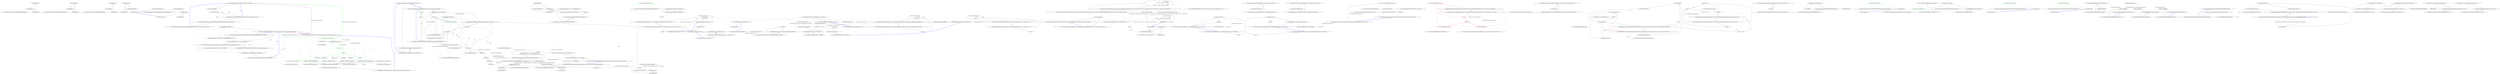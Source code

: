 digraph  {
n0 [label="Entry lambda expression", span="16-16", cluster="lambda expression"];
n1 [label="new RomanianFormatter()", span="16-16", cluster="lambda expression"];
n2 [label="Exit lambda expression", span="16-16", cluster="lambda expression"];
n3 [label="Entry Humanizer.Localisation.Formatters.RomanianFormatter.RomanianFormatter()", span="2-2", cluster="Humanizer.Localisation.Formatters.RomanianFormatter.RomanianFormatter()"];
n4 [label="Entry lambda expression", span="17-17", cluster="lambda expression"];
n5 [label="new RussianFormatter()", span="17-17", cluster="lambda expression"];
n6 [label="Exit lambda expression", span="17-17", cluster="lambda expression"];
n7 [label="Entry Humanizer.Localisation.Formatters.RussianFormatter.RussianFormatter()", span="2-2", cluster="Humanizer.Localisation.Formatters.RussianFormatter.RussianFormatter()"];
n8 [label="Entry lambda expression", span="18-18", cluster="lambda expression"];
n9 [label="new ArabicFormatter()", span="18-18", cluster="lambda expression"];
n10 [label="Exit lambda expression", span="18-18", cluster="lambda expression"];
n11 [label="Entry Humanizer.Localisation.Formatters.ArabicFormatter.ArabicFormatter()", span="2-2", cluster="Humanizer.Localisation.Formatters.ArabicFormatter.ArabicFormatter()"];
n12 [label="Entry lambda expression", span="19-19", cluster="lambda expression"];
n13 [label="new CzechSlovakPolishFormatter()", span="19-19", cluster="lambda expression"];
n14 [label="Exit lambda expression", span="19-19", cluster="lambda expression"];
n15 [label="Entry Humanizer.Localisation.Formatters.CzechSlovakPolishFormatter.CzechSlovakPolishFormatter()", span="2-2", cluster="Humanizer.Localisation.Formatters.CzechSlovakPolishFormatter.CzechSlovakPolishFormatter()"];
n16 [label="Entry lambda expression", span="20-20", cluster="lambda expression"];
n17 [label="new CzechSlovakPolishFormatter()", span="20-20", cluster="lambda expression"];
n18 [label="Exit lambda expression", span="20-20", cluster="lambda expression"];
n19 [label="Entry lambda expression", span="21-21", cluster="lambda expression"];
n20 [label="new CzechSlovakPolishFormatter()", span="21-21", cluster="lambda expression"];
n21 [label="Exit lambda expression", span="21-21", cluster="lambda expression"];
m0_0 [label="Entry Humanizer.Tests.DateHumanize.VerifyWithCurrentDate(string, System.TimeSpan)", span="8-8", cluster="Humanizer.Tests.DateHumanize.VerifyWithCurrentDate(string, System.TimeSpan)", file="DateHumanize.cs"];
m0_1 [label="var utcNow = DateTime.UtcNow", span="10-10", cluster="Humanizer.Tests.DateHumanize.VerifyWithCurrentDate(string, System.TimeSpan)", file="DateHumanize.cs"];
m0_2 [label="var localNow = DateTime.Now", span="11-11", cluster="Humanizer.Tests.DateHumanize.VerifyWithCurrentDate(string, System.TimeSpan)", file="DateHumanize.cs"];
m0_3 [label="Assert.Equal(expectedString, utcNow.Add(deltaFromNow).Humanize(utcDate: true, dateToCompareAgainst: utcNow))", span="14-14", cluster="Humanizer.Tests.DateHumanize.VerifyWithCurrentDate(string, System.TimeSpan)", file="DateHumanize.cs"];
m0_4 [label="Entry Humanizer.Localisation.NumberToWords.Romanian.RomanianCardinalNumberConverter.RomanianCardinalNumberConverter()", span="6-6", cluster="Humanizer.Localisation.NumberToWords.Romanian.RomanianCardinalNumberConverter.RomanianCardinalNumberConverter()", file="DateHumanize.cs"];
m0_5 [label="Entry Humanizer.Localisation.NumberToWords.Romanian.RomanianCardinalNumberConverter.Convert(int, Humanizer.GrammaticalGender)", span="98-98", cluster="Humanizer.Localisation.NumberToWords.Romanian.RomanianCardinalNumberConverter.Convert(int, Humanizer.GrammaticalGender)", file="DateHumanize.cs"];
m0_38 [label="Entry System.Math.Abs(int)", span="0-0", cluster="System.Math.Abs(int)", file="DateHumanize.cs"];
m0_42 [label="Entry System.TimeSpan.FromDays(double)", span="0-0", cluster="System.TimeSpan.FromDays(double)", file="DateHumanize.cs"];
m0_6 [label="Entry Humanizer.Localisation.NumberToWords.RomanianNumberToWordsConverter.ConvertToOrdinal(int, Humanizer.GrammaticalGender)", span="13-13", cluster="Humanizer.Localisation.NumberToWords.RomanianNumberToWordsConverter.ConvertToOrdinal(int, Humanizer.GrammaticalGender)", file="DateHumanize.cs"];
m0_7 [label="RomanianOrdinalNumberConverter converter = new RomanianOrdinalNumberConverter()", span="15-15", cluster="Humanizer.Localisation.NumberToWords.RomanianNumberToWordsConverter.ConvertToOrdinal(int, Humanizer.GrammaticalGender)", file="DateHumanize.cs"];
m0_10 [label="var utcNow = new DateTime(2013, 6, 20, 9, 58, 22, DateTimeKind.Utc)", span="20-20", cluster="Humanizer.Tests.DateHumanize.VerifyWithDateInjection(string, System.TimeSpan)", file="DateHumanize.cs"];
m0_37 [label="Entry System.TimeSpan.TimeSpan()", span="0-0", cluster="System.TimeSpan.TimeSpan()", file="DateHumanize.cs"];
m0_40 [label="Entry System.TimeSpan.FromMinutes(double)", span="0-0", cluster="System.TimeSpan.FromMinutes(double)", file="DateHumanize.cs"];
m0_9 [label="Exit Humanizer.Localisation.NumberToWords.RomanianNumberToWordsConverter.ConvertToOrdinal(int, Humanizer.GrammaticalGender)", span="13-13", cluster="Humanizer.Localisation.NumberToWords.RomanianNumberToWordsConverter.ConvertToOrdinal(int, Humanizer.GrammaticalGender)", file="DateHumanize.cs"];
m0_12 [label="Assert.Equal(expectedString, utcNow.Add(deltaFromNow).Humanize(utcDate: true, dateToCompareAgainst: utcNow))", span="23-23", cluster="Humanizer.Tests.DateHumanize.VerifyWithDateInjection(string, System.TimeSpan)", file="DateHumanize.cs"];
m0_13 [label="Assert.Equal(expectedString, now.Add(deltaFromNow).Humanize(false, now))", span="24-24", cluster="Humanizer.Tests.DateHumanize.VerifyWithDateInjection(string, System.TimeSpan)", file="DateHumanize.cs"];
m0_11 [label="Entry Humanizer.Localisation.NumberToWords.Romanian.RomanianOrdinalNumberConverter.Convert(int, Humanizer.GrammaticalGender)", span="28-28", cluster="Humanizer.Localisation.NumberToWords.Romanian.RomanianOrdinalNumberConverter.Convert(int, Humanizer.GrammaticalGender)", file="DateHumanize.cs"];
m0_14 [label="Exit Humanizer.Tests.DateHumanize.VerifyWithDateInjection(string, System.TimeSpan)", span="18-18", cluster="Humanizer.Tests.DateHumanize.VerifyWithDateInjection(string, System.TimeSpan)", file="DateHumanize.cs"];
m0_39 [label="Entry System.TimeSpan.FromSeconds(double)", span="0-0", cluster="System.TimeSpan.FromSeconds(double)", file="DateHumanize.cs"];
m0_41 [label="Entry System.TimeSpan.FromHours(double)", span="0-0", cluster="System.TimeSpan.FromHours(double)", file="DateHumanize.cs"];
m0_8 [label="return converter.Convert(number, gender);", span="16-16", cluster="Humanizer.Localisation.NumberToWords.RomanianNumberToWordsConverter.ConvertToOrdinal(int, Humanizer.GrammaticalGender)", file="DateHumanize.cs"];
m0_15 [label="Entry System.DateTime.DateTime(int, int, int, int, int, int, System.DateTimeKind)", span="0-0", cluster="System.DateTime.DateTime(int, int, int, int, int, int, System.DateTimeKind)", file="DateHumanize.cs"];
m0_16 [label="Entry Humanizer.Tests.DateHumanize.Verify(string, int, Humanizer.Localisation.TimeUnit, Humanizer.Localisation.Tense)", span="27-27", cluster="Humanizer.Tests.DateHumanize.Verify(string, int, Humanizer.Localisation.TimeUnit, Humanizer.Localisation.Tense)", file="DateHumanize.cs"];
m0_17 [label="var deltaFromNow = new TimeSpan()", span="29-29", cluster="Humanizer.Tests.DateHumanize.Verify(string, int, Humanizer.Localisation.TimeUnit, Humanizer.Localisation.Tense)", color=green, community=0, file="DateHumanize.cs"];
m0_18 [label="unit = Math.Abs(unit)", span="30-30", cluster="Humanizer.Tests.DateHumanize.Verify(string, int, Humanizer.Localisation.TimeUnit, Humanizer.Localisation.Tense)", file="DateHumanize.cs"];
m0_19 [label="tense == Tense.Past", span="32-32", cluster="Humanizer.Tests.DateHumanize.Verify(string, int, Humanizer.Localisation.TimeUnit, Humanizer.Localisation.Tense)", color=green, community=0, file="DateHumanize.cs"];
m0_20 [label="unit = -unit", span="33-33", cluster="Humanizer.Tests.DateHumanize.Verify(string, int, Humanizer.Localisation.TimeUnit, Humanizer.Localisation.Tense)", color=green, community=0, file="DateHumanize.cs"];
m0_21 [label=timeUnit, span="35-35", cluster="Humanizer.Tests.DateHumanize.Verify(string, int, Humanizer.Localisation.TimeUnit, Humanizer.Localisation.Tense)", color=green, community=0, file="DateHumanize.cs"];
m0_22 [label="TimeUnit.Second", span="37-37", cluster="Humanizer.Tests.DateHumanize.Verify(string, int, Humanizer.Localisation.TimeUnit, Humanizer.Localisation.Tense)", file="DateHumanize.cs"];
m0_24 [label="TimeUnit.Minute", span="40-40", cluster="Humanizer.Tests.DateHumanize.Verify(string, int, Humanizer.Localisation.TimeUnit, Humanizer.Localisation.Tense)", file="DateHumanize.cs"];
m0_26 [label="TimeUnit.Hour", span="43-43", cluster="Humanizer.Tests.DateHumanize.Verify(string, int, Humanizer.Localisation.TimeUnit, Humanizer.Localisation.Tense)", file="DateHumanize.cs"];
m0_28 [label="TimeUnit.Day", span="46-46", cluster="Humanizer.Tests.DateHumanize.Verify(string, int, Humanizer.Localisation.TimeUnit, Humanizer.Localisation.Tense)", color=green, community=0, file="DateHumanize.cs"];
m0_30 [label="TimeUnit.Month", span="49-49", cluster="Humanizer.Tests.DateHumanize.Verify(string, int, Humanizer.Localisation.TimeUnit, Humanizer.Localisation.Tense)", file="DateHumanize.cs"];
m0_32 [label="TimeUnit.Year", span="52-52", cluster="Humanizer.Tests.DateHumanize.Verify(string, int, Humanizer.Localisation.TimeUnit, Humanizer.Localisation.Tense)", file="DateHumanize.cs"];
m0_23 [label="deltaFromNow = TimeSpan.FromSeconds(unit)", span="38-38", cluster="Humanizer.Tests.DateHumanize.Verify(string, int, Humanizer.Localisation.TimeUnit, Humanizer.Localisation.Tense)", file="DateHumanize.cs"];
m0_25 [label="deltaFromNow = TimeSpan.FromMinutes(unit)", span="41-41", cluster="Humanizer.Tests.DateHumanize.Verify(string, int, Humanizer.Localisation.TimeUnit, Humanizer.Localisation.Tense)", file="DateHumanize.cs"];
m0_27 [label="deltaFromNow = TimeSpan.FromHours(unit)", span="44-44", cluster="Humanizer.Tests.DateHumanize.Verify(string, int, Humanizer.Localisation.TimeUnit, Humanizer.Localisation.Tense)", color=green, community=0, file="DateHumanize.cs"];
m0_29 [label="deltaFromNow = TimeSpan.FromDays(unit)", span="47-47", cluster="Humanizer.Tests.DateHumanize.Verify(string, int, Humanizer.Localisation.TimeUnit, Humanizer.Localisation.Tense)", file="DateHumanize.cs"];
m0_31 [label="deltaFromNow = TimeSpan.FromDays(unit*31)", span="50-50", cluster="Humanizer.Tests.DateHumanize.Verify(string, int, Humanizer.Localisation.TimeUnit, Humanizer.Localisation.Tense)", file="DateHumanize.cs"];
m0_33 [label="deltaFromNow = TimeSpan.FromDays(unit*366)", span="53-53", cluster="Humanizer.Tests.DateHumanize.Verify(string, int, Humanizer.Localisation.TimeUnit, Humanizer.Localisation.Tense)", file="DateHumanize.cs"];
m0_34 [label="VerifyWithCurrentDate(expectedString, deltaFromNow)", span="57-57", cluster="Humanizer.Tests.DateHumanize.Verify(string, int, Humanizer.Localisation.TimeUnit, Humanizer.Localisation.Tense)", file="DateHumanize.cs"];
m0_35 [label="VerifyWithDateInjection(expectedString, deltaFromNow)", span="58-58", cluster="Humanizer.Tests.DateHumanize.Verify(string, int, Humanizer.Localisation.TimeUnit, Humanizer.Localisation.Tense)", file="DateHumanize.cs"];
m0_36 [label="Exit Humanizer.Tests.DateHumanize.Verify(string, int, Humanizer.Localisation.TimeUnit, Humanizer.Localisation.Tense)", span="27-27", cluster="Humanizer.Tests.DateHumanize.Verify(string, int, Humanizer.Localisation.TimeUnit, Humanizer.Localisation.Tense)", file="DateHumanize.cs"];
m1_2 [label="Exit Humanizer.Localisation.Ordinalizers.RomanianOrdinalizer.Convert(int, string)", span="8-8", cluster="Humanizer.Localisation.Ordinalizers.RomanianOrdinalizer.Convert(int, string)", file="DateHumanizeExtensions.cs"];
m1_3 [label="Entry Humanizer.Localisation.Ordinalizers.RomanianOrdinalizer.Convert(int, string, Humanizer.GrammaticalGender)", span="13-13", cluster="Humanizer.Localisation.Ordinalizers.RomanianOrdinalizer.Convert(int, string, Humanizer.GrammaticalGender)", file="DateHumanizeExtensions.cs"];
m1_4 [label="number == 0", span="16-16", cluster="Humanizer.Localisation.Ordinalizers.RomanianOrdinalizer.Convert(int, string, Humanizer.GrammaticalGender)", file="DateHumanizeExtensions.cs", color=green, community=0];
m1_5 [label="return ''0'';", span="18-18", cluster="Humanizer.Localisation.Ordinalizers.RomanianOrdinalizer.Convert(int, string, Humanizer.GrammaticalGender)", file="DateHumanizeExtensions.cs"];
m1_26 [label="Entry CommandLine.Text.MultilineTextAttribute.AddToHelpText(CommandLine.Text.HelpText, System.Func<string, CommandLine.Text.HelpText>)", span="149-149", cluster="CommandLine.Text.MultilineTextAttribute.AddToHelpText(CommandLine.Text.HelpText, System.Func<string, CommandLine.Text.HelpText>)", file="DateHumanizeExtensions.cs"];
m1_27 [label="var strArray = new[] { this.line1, this.line2, this.line3, this.line4, this.line5 }", span="151-151", cluster="CommandLine.Text.MultilineTextAttribute.AddToHelpText(CommandLine.Text.HelpText, System.Func<string, CommandLine.Text.HelpText>)", file="DateHumanizeExtensions.cs"];
m1_28 [label="return strArray.Aggregate(helpText, (current, line) => func(line));", span="152-152", cluster="CommandLine.Text.MultilineTextAttribute.AddToHelpText(CommandLine.Text.HelpText, System.Func<string, CommandLine.Text.HelpText>)", file="DateHumanizeExtensions.cs"];
m1_29 [label="Exit CommandLine.Text.MultilineTextAttribute.AddToHelpText(CommandLine.Text.HelpText, System.Func<string, CommandLine.Text.HelpText>)", span="149-149", cluster="CommandLine.Text.MultilineTextAttribute.AddToHelpText(CommandLine.Text.HelpText, System.Func<string, CommandLine.Text.HelpText>)", file="DateHumanizeExtensions.cs"];
m1_34 [label="Entry System.Func<T, TResult>.Invoke(T)", span="0-0", cluster="System.Func<T, TResult>.Invoke(T)", file="DateHumanizeExtensions.cs"];
m1_35 [label="Entry CommandLine.Text.MultilineTextAttribute.AddToHelpText(CommandLine.Text.HelpText, bool)", span="155-155", cluster="CommandLine.Text.MultilineTextAttribute.AddToHelpText(CommandLine.Text.HelpText, bool)", file="DateHumanizeExtensions.cs"];
m1_36 [label="return before\r\n                ? this.AddToHelpText(helpText, line => helpText.AddPreOptionsLine(line))\r\n                : this.AddToHelpText(helpText, line => helpText.AddPostOptionsLine(line));", span="159-161", cluster="CommandLine.Text.MultilineTextAttribute.AddToHelpText(CommandLine.Text.HelpText, bool)", file="DateHumanizeExtensions.cs"];
m1_37 [label="Exit CommandLine.Text.MultilineTextAttribute.AddToHelpText(CommandLine.Text.HelpText, bool)", span="155-155", cluster="CommandLine.Text.MultilineTextAttribute.AddToHelpText(CommandLine.Text.HelpText, bool)", file="DateHumanizeExtensions.cs"];
m1_25 [label="Entry System.ArgumentException.ArgumentException(string)", span="0-0", cluster="System.ArgumentException.ArgumentException(string)", file="DateHumanizeExtensions.cs"];
m1_45 [label="Entry CommandLine.Text.HelpText.AddPostOptionsLine(string)", span="333-333", cluster="CommandLine.Text.HelpText.AddPostOptionsLine(string)", file="DateHumanizeExtensions.cs"];
m1_54 [label="Entry string.IsNullOrEmpty(string)", span="0-0", cluster="string.IsNullOrEmpty(string)", file="DateHumanizeExtensions.cs"];
m1_6 [label="number == 1", span="22-22", cluster="Humanizer.Localisation.Ordinalizers.RomanianOrdinalizer.Convert(int, string, Humanizer.GrammaticalGender)", file="DateHumanizeExtensions.cs"];
m1_7 [label="gender == GrammaticalGender.Feminine", span="24-24", cluster="Humanizer.Localisation.Ordinalizers.RomanianOrdinalizer.Convert(int, string, Humanizer.GrammaticalGender)", file="DateHumanizeExtensions.cs", color=green, community=0];
m1_14 [label="throw new ArgumentException(''line3'');", span="78-78", cluster="CommandLine.Text.MultilineTextAttribute.MultilineTextAttribute(string, string, string, string, string)", file="DateHumanizeExtensions.cs"];
m1_0 [label="Entry CommandLine.Text.MultilineTextAttribute.MultilineTextAttribute(string)", span="24-24", cluster="CommandLine.Text.MultilineTextAttribute.MultilineTextAttribute(string)", file="DateHumanizeExtensions.cs"];
m1_1 [label="Exit CommandLine.Text.MultilineTextAttribute.MultilineTextAttribute(string)", span="24-24", cluster="CommandLine.Text.MultilineTextAttribute.MultilineTextAttribute(string)", file="DateHumanizeExtensions.cs"];
m1_50 [label="Entry System.Array.FindLastIndex<T>(T[], System.Predicate<T>)", span="0-0", cluster="System.Array.FindLastIndex<T>(T[], System.Predicate<T>)", file="DateHumanizeExtensions.cs"];
m1_46 [label="Entry CommandLine.Text.MultilineTextAttribute.GetLastLineWithText(string[])", span="170-170", cluster="CommandLine.Text.MultilineTextAttribute.GetLastLineWithText(string[])", file="DateHumanizeExtensions.cs"];
m1_47 [label="var index = Array.FindLastIndex(value, str => !string.IsNullOrEmpty(str))", span="172-172", cluster="CommandLine.Text.MultilineTextAttribute.GetLastLineWithText(string[])", file="DateHumanizeExtensions.cs"];
m1_48 [label="return index + 1;", span="175-175", cluster="CommandLine.Text.MultilineTextAttribute.GetLastLineWithText(string[])", file="DateHumanizeExtensions.cs"];
m1_49 [label="Exit CommandLine.Text.MultilineTextAttribute.GetLastLineWithText(string[])", span="170-170", cluster="CommandLine.Text.MultilineTextAttribute.GetLastLineWithText(string[])", file="DateHumanizeExtensions.cs"];
m1_51 [label="Entry lambda expression", span="172-172", cluster="lambda expression", file="DateHumanizeExtensions.cs"];
m1_32 [label="func(line)", span="152-152", cluster="lambda expression", file="DateHumanizeExtensions.cs"];
m1_31 [label="Entry lambda expression", span="152-152", cluster="lambda expression", file="DateHumanizeExtensions.cs"];
m1_33 [label="Exit lambda expression", span="152-152", cluster="lambda expression", file="DateHumanizeExtensions.cs"];
m1_39 [label="helpText.AddPreOptionsLine(line)", span="160-160", cluster="lambda expression", file="DateHumanizeExtensions.cs"];
m1_43 [label="helpText.AddPostOptionsLine(line)", span="161-161", cluster="lambda expression", file="DateHumanizeExtensions.cs"];
m1_38 [label="Entry lambda expression", span="160-160", cluster="lambda expression", file="DateHumanizeExtensions.cs"];
m1_42 [label="Entry lambda expression", span="161-161", cluster="lambda expression", file="DateHumanizeExtensions.cs"];
m1_40 [label="Exit lambda expression", span="160-160", cluster="lambda expression", file="DateHumanizeExtensions.cs"];
m1_44 [label="Exit lambda expression", span="161-161", cluster="lambda expression", file="DateHumanizeExtensions.cs"];
m1_52 [label="!string.IsNullOrEmpty(str)", span="172-172", cluster="lambda expression", file="DateHumanizeExtensions.cs"];
m1_53 [label="Exit lambda expression", span="172-172", cluster="lambda expression", file="DateHumanizeExtensions.cs"];
m1_8 [label="return ''prima'';", span="26-26", cluster="Humanizer.Localisation.Ordinalizers.RomanianOrdinalizer.Convert(int, string, Humanizer.GrammaticalGender)", file="DateHumanizeExtensions.cs"];
m1_9 [label="return ''primul'';", span="29-29", cluster="Humanizer.Localisation.Ordinalizers.RomanianOrdinalizer.Convert(int, string, Humanizer.GrammaticalGender)", file="DateHumanizeExtensions.cs"];
m1_11 [label="return String.Format(''a {0}-a'', numberString);", span="34-34", cluster="Humanizer.Localisation.Ordinalizers.RomanianOrdinalizer.Convert(int, string, Humanizer.GrammaticalGender)", file="DateHumanizeExtensions.cs"];
m1_13 [label="Exit Humanizer.Localisation.Ordinalizers.RomanianOrdinalizer.Convert(int, string, Humanizer.GrammaticalGender)", span="13-13", cluster="Humanizer.Localisation.Ordinalizers.RomanianOrdinalizer.Convert(int, string, Humanizer.GrammaticalGender)", file="DateHumanizeExtensions.cs"];
m1_15 [label="Humanizer.Localisation.Ordinalizers.RomanianOrdinalizer", span="", cluster="CommandLine.Text.MultilineTextAttribute.MultilineTextAttribute(string, string, string, string, string)", file="DateHumanizeExtensions.cs"];
m1_17 [label="line5 == null", span="80-80", cluster="CommandLine.Text.MultilineTextAttribute.MultilineTextAttribute(string, string, string, string, string)", file="DateHumanizeExtensions.cs"];
m1_19 [label="this.line1 = line1", span="82-82", cluster="CommandLine.Text.MultilineTextAttribute.MultilineTextAttribute(string, string, string, string, string)", file="DateHumanizeExtensions.cs"];
m1_20 [label="this.line2 = line2", span="83-83", cluster="CommandLine.Text.MultilineTextAttribute.MultilineTextAttribute(string, string, string, string, string)", file="DateHumanizeExtensions.cs"];
m1_21 [label="this.line3 = line3", span="84-84", cluster="CommandLine.Text.MultilineTextAttribute.MultilineTextAttribute(string, string, string, string, string)", file="DateHumanizeExtensions.cs"];
m1_22 [label="this.line4 = line4", span="85-85", cluster="CommandLine.Text.MultilineTextAttribute.MultilineTextAttribute(string, string, string, string, string)", file="DateHumanizeExtensions.cs"];
m1_23 [label="this.line5 = line5", span="86-86", cluster="CommandLine.Text.MultilineTextAttribute.MultilineTextAttribute(string, string, string, string, string)", file="DateHumanizeExtensions.cs"];
m1_10 [label="gender == GrammaticalGender.Feminine", span="32-32", cluster="Humanizer.Localisation.Ordinalizers.RomanianOrdinalizer.Convert(int, string, Humanizer.GrammaticalGender)", file="DateHumanizeExtensions.cs"];
m1_12 [label="return String.Format(''al {0}-lea'', numberString);", span="37-37", cluster="Humanizer.Localisation.Ordinalizers.RomanianOrdinalizer.Convert(int, string, Humanizer.GrammaticalGender)", file="DateHumanizeExtensions.cs"];
m1_16 [label="throw new ArgumentException(''line4'');", span="79-79", cluster="CommandLine.Text.MultilineTextAttribute.MultilineTextAttribute(string, string, string, string, string)", file="DateHumanizeExtensions.cs"];
m1_18 [label="throw new ArgumentException(''line5'');", span="80-80", cluster="CommandLine.Text.MultilineTextAttribute.MultilineTextAttribute(string, string, string, string, string)", file="DateHumanizeExtensions.cs"];
m1_24 [label="Exit CommandLine.Text.MultilineTextAttribute.MultilineTextAttribute(string, string, string, string, string)", span="74-74", cluster="CommandLine.Text.MultilineTextAttribute.MultilineTextAttribute(string, string, string, string, string)", file="DateHumanizeExtensions.cs"];
m1_30 [label="Entry Unk.Aggregate", span="", cluster="Unk.Aggregate", file="DateHumanizeExtensions.cs"];
m1_41 [label="Entry CommandLine.Text.HelpText.AddPreOptionsLine(string)", span="323-323", cluster="CommandLine.Text.HelpText.AddPreOptionsLine(string)", file="DateHumanizeExtensions.cs"];
m1_55 [label="CommandLine.Text.MultilineTextAttribute", span="", file="DateHumanizeExtensions.cs"];
m1_56 [label="System.Func<string, CommandLine.Text.HelpText>", span="", file="DateHumanizeExtensions.cs"];
m1_57 [label="CommandLine.Text.HelpText", span="", file="DateHumanizeExtensions.cs"];
m5_4 [label="Entry System.ArgumentOutOfRangeException.ArgumentOutOfRangeException(string)", span="0-0", cluster="System.ArgumentOutOfRangeException.ArgumentOutOfRangeException(string)", file="EnglishNumberToWordsConverter.cs"];
m5_0 [label="Entry Humanizer.Localisation.ResourceKeys.ValidateRange(int)", span="12-12", cluster="Humanizer.Localisation.ResourceKeys.ValidateRange(int)", file="EnglishNumberToWordsConverter.cs"];
m5_1 [label="count < 0", span="14-14", cluster="Humanizer.Localisation.ResourceKeys.ValidateRange(int)", file="EnglishNumberToWordsConverter.cs"];
m5_2 [label="throw new ArgumentOutOfRangeException(''count'');", span="15-15", cluster="Humanizer.Localisation.ResourceKeys.ValidateRange(int)", color=green, community=0, file="EnglishNumberToWordsConverter.cs"];
m5_3 [label="Exit Humanizer.Localisation.ResourceKeys.ValidateRange(int)", span="12-12", cluster="Humanizer.Localisation.ResourceKeys.ValidateRange(int)", file="EnglishNumberToWordsConverter.cs"];
m6_6 [label="Entry CommandLine.Infrastructure.Maybe<T>.MatchJust(out T)", span="31-31", cluster="CommandLine.Infrastructure.Maybe<T>.MatchJust(out T)", file="IDateTimeHumanizeStrategy.cs"];
m6_7 [label="value = this.Tag == MaybeType.Just\r\n                ? ((Just<T>)this).Value\r\n                : default(T)", span="33-35", cluster="CommandLine.Infrastructure.Maybe<T>.MatchJust(out T)", file="IDateTimeHumanizeStrategy.cs"];
m6_8 [label="return this.Tag == MaybeType.Just;", span="36-36", cluster="CommandLine.Infrastructure.Maybe<T>.MatchJust(out T)", file="IDateTimeHumanizeStrategy.cs"];
m6_9 [label="Exit CommandLine.Infrastructure.Maybe<T>.MatchJust(out T)", span="31-31", cluster="CommandLine.Infrastructure.Maybe<T>.MatchJust(out T)", file="IDateTimeHumanizeStrategy.cs"];
m6_3 [label="Entry CommandLine.Infrastructure.Maybe<T>.MatchNothing()", span="26-26", cluster="CommandLine.Infrastructure.Maybe<T>.MatchNothing()", file="IDateTimeHumanizeStrategy.cs"];
m6_4 [label="return this.Tag == MaybeType.Nothing;", span="28-28", cluster="CommandLine.Infrastructure.Maybe<T>.MatchNothing()", file="IDateTimeHumanizeStrategy.cs"];
m6_5 [label="Exit CommandLine.Infrastructure.Maybe<T>.MatchNothing()", span="26-26", cluster="CommandLine.Infrastructure.Maybe<T>.MatchNothing()", file="IDateTimeHumanizeStrategy.cs"];
m6_18 [label="Entry CommandLine.Infrastructure.Maybe.Just<T>(T)", span="71-71", cluster="CommandLine.Infrastructure.Maybe.Just<T>(T)", file="IDateTimeHumanizeStrategy.cs"];
m6_19 [label="return new Just<T>(value);", span="73-73", cluster="CommandLine.Infrastructure.Maybe.Just<T>(T)", file="IDateTimeHumanizeStrategy.cs"];
m6_20 [label="Exit CommandLine.Infrastructure.Maybe.Just<T>(T)", span="71-71", cluster="CommandLine.Infrastructure.Maybe.Just<T>(T)", file="IDateTimeHumanizeStrategy.cs"];
m6_21 [label="Entry CommandLine.Infrastructure.MaybeExtensions.ToMaybe<T>(T)", span="82-82", cluster="CommandLine.Infrastructure.MaybeExtensions.ToMaybe<T>(T)", file="IDateTimeHumanizeStrategy.cs"];
m6_22 [label="return object.Equals(value, default(T)) ? Maybe.Nothing<T>() : Maybe.Just(value);", span="84-84", cluster="CommandLine.Infrastructure.MaybeExtensions.ToMaybe<T>(T)", file="IDateTimeHumanizeStrategy.cs"];
m6_23 [label="Exit CommandLine.Infrastructure.MaybeExtensions.ToMaybe<T>(T)", span="82-82", cluster="CommandLine.Infrastructure.MaybeExtensions.ToMaybe<T>(T)", file="IDateTimeHumanizeStrategy.cs"];
m6_10 [label="Entry CommandLine.Infrastructure.Nothing<T>.Nothing()", span="42-42", cluster="CommandLine.Infrastructure.Nothing<T>.Nothing()", file="IDateTimeHumanizeStrategy.cs"];
m6_11 [label="Exit CommandLine.Infrastructure.Nothing<T>.Nothing()", span="42-42", cluster="CommandLine.Infrastructure.Nothing<T>.Nothing()", file="IDateTimeHumanizeStrategy.cs"];
m6_29 [label="Entry System.Func<T, TResult>.Invoke(T)", span="0-0", cluster="System.Func<T, TResult>.Invoke(T)", file="IDateTimeHumanizeStrategy.cs"];
m6_65 [label="Entry System.ArgumentException.ArgumentException(string)", span="0-0", cluster="System.ArgumentException.ArgumentException(string)", file="IDateTimeHumanizeStrategy.cs"];
m6_15 [label="Entry CommandLine.Infrastructure.Maybe.Nothing<T>()", span="66-66", cluster="CommandLine.Infrastructure.Maybe.Nothing<T>()", file="IDateTimeHumanizeStrategy.cs"];
m6_16 [label="return new Nothing<T>();", span="68-68", cluster="CommandLine.Infrastructure.Maybe.Nothing<T>()", file="IDateTimeHumanizeStrategy.cs"];
m6_17 [label="Exit CommandLine.Infrastructure.Maybe.Nothing<T>()", span="66-66", cluster="CommandLine.Infrastructure.Maybe.Nothing<T>()", file="IDateTimeHumanizeStrategy.cs"];
m6_30 [label="Entry CommandLine.Infrastructure.MaybeExtensions.Map<T1, T2>(CommandLine.Infrastructure.Maybe<T1>, System.Func<T1, T2>)", span="95-95", cluster="CommandLine.Infrastructure.MaybeExtensions.Map<T1, T2>(CommandLine.Infrastructure.Maybe<T1>, System.Func<T1, T2>)", file="IDateTimeHumanizeStrategy.cs"];
m6_31 [label="T1 value1", span="97-97", cluster="CommandLine.Infrastructure.MaybeExtensions.Map<T1, T2>(CommandLine.Infrastructure.Maybe<T1>, System.Func<T1, T2>)", file="IDateTimeHumanizeStrategy.cs"];
m6_32 [label="return maybe.MatchJust(out value1)\r\n                ? Maybe.Just(func(value1))\r\n                : Maybe.Nothing<T2>();", span="98-100", cluster="CommandLine.Infrastructure.MaybeExtensions.Map<T1, T2>(CommandLine.Infrastructure.Maybe<T1>, System.Func<T1, T2>)", file="IDateTimeHumanizeStrategy.cs"];
m6_33 [label="Exit CommandLine.Infrastructure.MaybeExtensions.Map<T1, T2>(CommandLine.Infrastructure.Maybe<T1>, System.Func<T1, T2>)", span="95-95", cluster="CommandLine.Infrastructure.MaybeExtensions.Map<T1, T2>(CommandLine.Infrastructure.Maybe<T1>, System.Func<T1, T2>)", file="IDateTimeHumanizeStrategy.cs"];
m6_69 [label="Entry CommandLine.Infrastructure.MaybeExtensions.IsJust<T>(CommandLine.Infrastructure.Maybe<T>)", span="152-152", cluster="CommandLine.Infrastructure.MaybeExtensions.IsJust<T>(CommandLine.Infrastructure.Maybe<T>)", file="IDateTimeHumanizeStrategy.cs"];
m6_70 [label="return maybe.Tag == MaybeType.Just;", span="154-154", cluster="CommandLine.Infrastructure.MaybeExtensions.IsJust<T>(CommandLine.Infrastructure.Maybe<T>)", file="IDateTimeHumanizeStrategy.cs"];
m6_71 [label="Exit CommandLine.Infrastructure.MaybeExtensions.IsJust<T>(CommandLine.Infrastructure.Maybe<T>)", span="152-152", cluster="CommandLine.Infrastructure.MaybeExtensions.IsJust<T>(CommandLine.Infrastructure.Maybe<T>)", file="IDateTimeHumanizeStrategy.cs"];
m6_43 [label="Entry System.Action<T>.Invoke(T)", span="0-0", cluster="System.Action<T>.Invoke(T)", file="IDateTimeHumanizeStrategy.cs"];
m6_34 [label="Entry CommandLine.Infrastructure.MaybeExtensions.Return<T1, T2>(CommandLine.Infrastructure.Maybe<T1>, System.Func<T1, T2>, T2)", span="103-103", cluster="CommandLine.Infrastructure.MaybeExtensions.Return<T1, T2>(CommandLine.Infrastructure.Maybe<T1>, System.Func<T1, T2>, T2)", file="IDateTimeHumanizeStrategy.cs"];
m6_35 [label="T1 value1", span="105-105", cluster="CommandLine.Infrastructure.MaybeExtensions.Return<T1, T2>(CommandLine.Infrastructure.Maybe<T1>, System.Func<T1, T2>, T2)", file="IDateTimeHumanizeStrategy.cs"];
m6_36 [label="return maybe.MatchJust(out value1)\r\n                ? func(value1)\r\n                : noneValue;", span="106-108", cluster="CommandLine.Infrastructure.MaybeExtensions.Return<T1, T2>(CommandLine.Infrastructure.Maybe<T1>, System.Func<T1, T2>, T2)", file="IDateTimeHumanizeStrategy.cs"];
m6_37 [label="Exit CommandLine.Infrastructure.MaybeExtensions.Return<T1, T2>(CommandLine.Infrastructure.Maybe<T1>, System.Func<T1, T2>, T2)", span="103-103", cluster="CommandLine.Infrastructure.MaybeExtensions.Return<T1, T2>(CommandLine.Infrastructure.Maybe<T1>, System.Func<T1, T2>, T2)", file="IDateTimeHumanizeStrategy.cs"];
m6_51 [label="Entry CommandLine.Infrastructure.Maybe<T1>.Bind<T1, T2>(System.Func<T1, CommandLine.Infrastructure.Maybe<T2>>)", span="87-87", cluster="CommandLine.Infrastructure.Maybe<T1>.Bind<T1, T2>(System.Func<T1, CommandLine.Infrastructure.Maybe<T2>>)", file="IDateTimeHumanizeStrategy.cs"];
m6_47 [label="Entry CommandLine.Infrastructure.Maybe<T1>.Map<T1, T2>(System.Func<T1, T2>)", span="95-95", cluster="CommandLine.Infrastructure.Maybe<T1>.Map<T1, T2>(System.Func<T1, T2>)", file="IDateTimeHumanizeStrategy.cs"];
m6_12 [label="Entry CommandLine.Infrastructure.Just<T>.Just(T)", span="49-49", cluster="CommandLine.Infrastructure.Just<T>.Just(T)", file="IDateTimeHumanizeStrategy.cs"];
m6_13 [label="this.value = value", span="52-52", cluster="CommandLine.Infrastructure.Just<T>.Just(T)", file="IDateTimeHumanizeStrategy.cs"];
m6_14 [label="Exit CommandLine.Infrastructure.Just<T>.Just(T)", span="49-49", cluster="CommandLine.Infrastructure.Just<T>.Just(T)", file="IDateTimeHumanizeStrategy.cs"];
m6_0 [label="Entry CommandLine.Infrastructure.Maybe<T>.Maybe(CommandLine.Infrastructure.MaybeType)", span="16-16", cluster="CommandLine.Infrastructure.Maybe<T>.Maybe(CommandLine.Infrastructure.MaybeType)", file="IDateTimeHumanizeStrategy.cs"];
m6_1 [label="this.tag = tag", span="18-18", cluster="CommandLine.Infrastructure.Maybe<T>.Maybe(CommandLine.Infrastructure.MaybeType)", file="IDateTimeHumanizeStrategy.cs"];
m6_2 [label="Exit CommandLine.Infrastructure.Maybe<T>.Maybe(CommandLine.Infrastructure.MaybeType)", span="16-16", cluster="CommandLine.Infrastructure.Maybe<T>.Maybe(CommandLine.Infrastructure.MaybeType)", file="IDateTimeHumanizeStrategy.cs"];
m6_55 [label="Entry lambda expression", span="134-134", cluster="lambda expression", file="IDateTimeHumanizeStrategy.cs"];
m6_53 [label="valueSelector(sourceValue)\r\n                    .Map(\r\n                        resultValue => resultSelector(sourceValue, resultValue))", span="132-134", cluster="lambda expression", file="IDateTimeHumanizeStrategy.cs"];
m6_56 [label="resultSelector(sourceValue, resultValue)", span="134-134", cluster="lambda expression", file="IDateTimeHumanizeStrategy.cs"];
m6_52 [label="Entry lambda expression", span="132-134", cluster="lambda expression", file="IDateTimeHumanizeStrategy.cs"];
m6_54 [label="Exit lambda expression", span="132-134", cluster="lambda expression", file="IDateTimeHumanizeStrategy.cs"];
m6_57 [label="Exit lambda expression", span="134-134", cluster="lambda expression", file="IDateTimeHumanizeStrategy.cs"];
m6_66 [label="Entry CommandLine.Infrastructure.MaybeExtensions.IsNothing<T>(CommandLine.Infrastructure.Maybe<T>)", span="147-147", cluster="CommandLine.Infrastructure.MaybeExtensions.IsNothing<T>(CommandLine.Infrastructure.Maybe<T>)", file="IDateTimeHumanizeStrategy.cs"];
m6_67 [label="return maybe.Tag == MaybeType.Nothing;", span="149-149", cluster="CommandLine.Infrastructure.MaybeExtensions.IsNothing<T>(CommandLine.Infrastructure.Maybe<T>)", file="IDateTimeHumanizeStrategy.cs"];
m6_68 [label="Exit CommandLine.Infrastructure.MaybeExtensions.IsNothing<T>(CommandLine.Infrastructure.Maybe<T>)", span="147-147", cluster="CommandLine.Infrastructure.MaybeExtensions.IsNothing<T>(CommandLine.Infrastructure.Maybe<T>)", file="IDateTimeHumanizeStrategy.cs"];
m6_38 [label="Entry CommandLine.Infrastructure.MaybeExtensions.Do<T>(CommandLine.Infrastructure.Maybe<T>, System.Action<T>)", span="111-111", cluster="CommandLine.Infrastructure.MaybeExtensions.Do<T>(CommandLine.Infrastructure.Maybe<T>, System.Action<T>)", file="IDateTimeHumanizeStrategy.cs"];
m6_39 [label="T value", span="113-113", cluster="CommandLine.Infrastructure.MaybeExtensions.Do<T>(CommandLine.Infrastructure.Maybe<T>, System.Action<T>)", file="IDateTimeHumanizeStrategy.cs"];
m6_40 [label="maybe.MatchJust(out value)", span="114-114", cluster="CommandLine.Infrastructure.MaybeExtensions.Do<T>(CommandLine.Infrastructure.Maybe<T>, System.Action<T>)", file="IDateTimeHumanizeStrategy.cs"];
m6_41 [label="action(value)", span="116-116", cluster="CommandLine.Infrastructure.MaybeExtensions.Do<T>(CommandLine.Infrastructure.Maybe<T>, System.Action<T>)", file="IDateTimeHumanizeStrategy.cs"];
m6_42 [label="Exit CommandLine.Infrastructure.MaybeExtensions.Do<T>(CommandLine.Infrastructure.Maybe<T>, System.Action<T>)", span="111-111", cluster="CommandLine.Infrastructure.MaybeExtensions.Do<T>(CommandLine.Infrastructure.Maybe<T>, System.Action<T>)", file="IDateTimeHumanizeStrategy.cs"];
m6_44 [label="Entry CommandLine.Infrastructure.MaybeExtensions.Select<TSource, TResult>(CommandLine.Infrastructure.Maybe<TSource>, System.Func<TSource, TResult>)", span="120-120", cluster="CommandLine.Infrastructure.MaybeExtensions.Select<TSource, TResult>(CommandLine.Infrastructure.Maybe<TSource>, System.Func<TSource, TResult>)", file="IDateTimeHumanizeStrategy.cs"];
m6_45 [label="return maybe.Map(selector);", span="123-123", cluster="CommandLine.Infrastructure.MaybeExtensions.Select<TSource, TResult>(CommandLine.Infrastructure.Maybe<TSource>, System.Func<TSource, TResult>)", file="IDateTimeHumanizeStrategy.cs"];
m6_46 [label="Exit CommandLine.Infrastructure.MaybeExtensions.Select<TSource, TResult>(CommandLine.Infrastructure.Maybe<TSource>, System.Func<TSource, TResult>)", span="120-120", cluster="CommandLine.Infrastructure.MaybeExtensions.Select<TSource, TResult>(CommandLine.Infrastructure.Maybe<TSource>, System.Func<TSource, TResult>)", file="IDateTimeHumanizeStrategy.cs"];
m6_25 [label="Entry CommandLine.Infrastructure.MaybeExtensions.Bind<T1, T2>(CommandLine.Infrastructure.Maybe<T1>, System.Func<T1, CommandLine.Infrastructure.Maybe<T2>>)", span="87-87", cluster="CommandLine.Infrastructure.MaybeExtensions.Bind<T1, T2>(CommandLine.Infrastructure.Maybe<T1>, System.Func<T1, CommandLine.Infrastructure.Maybe<T2>>)", file="IDateTimeHumanizeStrategy.cs"];
m6_26 [label="T1 value1", span="89-89", cluster="CommandLine.Infrastructure.MaybeExtensions.Bind<T1, T2>(CommandLine.Infrastructure.Maybe<T1>, System.Func<T1, CommandLine.Infrastructure.Maybe<T2>>)", file="IDateTimeHumanizeStrategy.cs"];
m6_27 [label="return maybe.MatchJust(out value1)\r\n                ? func(value1)\r\n                : Maybe.Nothing<T2>();", span="90-92", cluster="CommandLine.Infrastructure.MaybeExtensions.Bind<T1, T2>(CommandLine.Infrastructure.Maybe<T1>, System.Func<T1, CommandLine.Infrastructure.Maybe<T2>>)", file="IDateTimeHumanizeStrategy.cs"];
m6_28 [label="Exit CommandLine.Infrastructure.MaybeExtensions.Bind<T1, T2>(CommandLine.Infrastructure.Maybe<T1>, System.Func<T1, CommandLine.Infrastructure.Maybe<T2>>)", span="87-87", cluster="CommandLine.Infrastructure.MaybeExtensions.Bind<T1, T2>(CommandLine.Infrastructure.Maybe<T1>, System.Func<T1, CommandLine.Infrastructure.Maybe<T2>>)", file="IDateTimeHumanizeStrategy.cs"];
m6_48 [label="Entry CommandLine.Infrastructure.MaybeExtensions.SelectMany<TSource, TValue, TResult>(CommandLine.Infrastructure.Maybe<TSource>, System.Func<TSource, CommandLine.Infrastructure.Maybe<TValue>>, System.Func<TSource, TValue, TResult>)", span="126-126", cluster="CommandLine.Infrastructure.MaybeExtensions.SelectMany<TSource, TValue, TResult>(CommandLine.Infrastructure.Maybe<TSource>, System.Func<TSource, CommandLine.Infrastructure.Maybe<TValue>>, System.Func<TSource, TValue, TResult>)", file="IDateTimeHumanizeStrategy.cs"];
m6_49 [label="return maybe.Bind(\r\n                sourceValue => valueSelector(sourceValue)\r\n                    .Map(\r\n                        resultValue => resultSelector(sourceValue, resultValue)));", span="131-134", cluster="CommandLine.Infrastructure.MaybeExtensions.SelectMany<TSource, TValue, TResult>(CommandLine.Infrastructure.Maybe<TSource>, System.Func<TSource, CommandLine.Infrastructure.Maybe<TValue>>, System.Func<TSource, TValue, TResult>)", file="IDateTimeHumanizeStrategy.cs"];
m6_50 [label="Exit CommandLine.Infrastructure.MaybeExtensions.SelectMany<TSource, TValue, TResult>(CommandLine.Infrastructure.Maybe<TSource>, System.Func<TSource, CommandLine.Infrastructure.Maybe<TValue>>, System.Func<TSource, TValue, TResult>)", span="126-126", cluster="CommandLine.Infrastructure.MaybeExtensions.SelectMany<TSource, TValue, TResult>(CommandLine.Infrastructure.Maybe<TSource>, System.Func<TSource, CommandLine.Infrastructure.Maybe<TValue>>, System.Func<TSource, TValue, TResult>)", file="IDateTimeHumanizeStrategy.cs"];
m6_24 [label="Entry object.Equals(object, object)", span="0-0", cluster="object.Equals(object, object)", file="IDateTimeHumanizeStrategy.cs"];
m6_58 [label="Entry System.Func<T1, T2, TResult>.Invoke(T1, T2)", span="0-0", cluster="System.Func<T1, T2, TResult>.Invoke(T1, T2)", file="IDateTimeHumanizeStrategy.cs"];
m6_59 [label="Entry CommandLine.Infrastructure.MaybeExtensions.FromJust<T>(CommandLine.Infrastructure.Maybe<T>, System.Exception)", span="137-137", cluster="CommandLine.Infrastructure.MaybeExtensions.FromJust<T>(CommandLine.Infrastructure.Maybe<T>, System.Exception)", file="IDateTimeHumanizeStrategy.cs"];
m6_60 [label="T value", span="139-139", cluster="CommandLine.Infrastructure.MaybeExtensions.FromJust<T>(CommandLine.Infrastructure.Maybe<T>, System.Exception)", file="IDateTimeHumanizeStrategy.cs"];
m6_61 [label="maybe.MatchJust(out value)", span="140-140", cluster="CommandLine.Infrastructure.MaybeExtensions.FromJust<T>(CommandLine.Infrastructure.Maybe<T>, System.Exception)", file="IDateTimeHumanizeStrategy.cs"];
m6_63 [label="throw exceptionToThrow ?? new ArgumentException(''Value empty.'');", span="144-144", cluster="CommandLine.Infrastructure.MaybeExtensions.FromJust<T>(CommandLine.Infrastructure.Maybe<T>, System.Exception)", file="IDateTimeHumanizeStrategy.cs"];
m6_62 [label="return value;", span="142-142", cluster="CommandLine.Infrastructure.MaybeExtensions.FromJust<T>(CommandLine.Infrastructure.Maybe<T>, System.Exception)", file="IDateTimeHumanizeStrategy.cs"];
m6_64 [label="Exit CommandLine.Infrastructure.MaybeExtensions.FromJust<T>(CommandLine.Infrastructure.Maybe<T>, System.Exception)", span="137-137", cluster="CommandLine.Infrastructure.MaybeExtensions.FromJust<T>(CommandLine.Infrastructure.Maybe<T>, System.Exception)", file="IDateTimeHumanizeStrategy.cs"];
m6_72 [label="CommandLine.Infrastructure.Maybe<T>", span="", file="IDateTimeHumanizeStrategy.cs"];
m6_73 [label="CommandLine.Infrastructure.Just<T>", span="", file="IDateTimeHumanizeStrategy.cs"];
m6_74 [label="System.Func<TSource, CommandLine.Infrastructure.Maybe<TValue>>", span="", file="IDateTimeHumanizeStrategy.cs"];
m6_75 [label="System.Func<TSource, TValue, TResult>", span="", file="IDateTimeHumanizeStrategy.cs"];
m6_76 [label=TSource, span="", file="IDateTimeHumanizeStrategy.cs"];
m7_38 [label="Entry System.Array.CreateInstance(System.Type, int)", span="0-0", cluster="System.Array.CreateInstance(System.Type, int)", file="NumberToOrdinalWordsExtension.cs"];
m7_7 [label="Entry System.ArgumentNullException.ArgumentNullException(string)", span="0-0", cluster="System.ArgumentNullException.ArgumentNullException(string)", file="NumberToOrdinalWordsExtension.cs"];
m7_41 [label="Entry CommandLine.Infrastructure.EnumerableExtensions.Empty<TSource>(System.Collections.Generic.IEnumerable<TSource>)", span="81-81", cluster="CommandLine.Infrastructure.EnumerableExtensions.Empty<TSource>(System.Collections.Generic.IEnumerable<TSource>)", file="NumberToOrdinalWordsExtension.cs"];
m7_42 [label="return !source.Any();", span="83-83", cluster="CommandLine.Infrastructure.EnumerableExtensions.Empty<TSource>(System.Collections.Generic.IEnumerable<TSource>)", file="NumberToOrdinalWordsExtension.cs"];
m7_43 [label="Exit CommandLine.Infrastructure.EnumerableExtensions.Empty<TSource>(System.Collections.Generic.IEnumerable<TSource>)", span="81-81", cluster="CommandLine.Infrastructure.EnumerableExtensions.Empty<TSource>(System.Collections.Generic.IEnumerable<TSource>)", file="NumberToOrdinalWordsExtension.cs"];
m7_19 [label="Entry System.Collections.IEnumerator.MoveNext()", span="0-0", cluster="System.Collections.IEnumerator.MoveNext()", file="NumberToOrdinalWordsExtension.cs"];
m7_28 [label="Entry System.Func<T, TResult>.Invoke(T)", span="0-0", cluster="System.Func<T, TResult>.Invoke(T)", file="NumberToOrdinalWordsExtension.cs"];
m7_39 [label="Entry System.Collections.Generic.IEnumerable<TSource>.ToArray<TSource>()", span="0-0", cluster="System.Collections.Generic.IEnumerable<TSource>.ToArray<TSource>()", file="NumberToOrdinalWordsExtension.cs"];
m7_40 [label="Entry System.Array.CopyTo(System.Array, int)", span="0-0", cluster="System.Array.CopyTo(System.Array, int)", file="NumberToOrdinalWordsExtension.cs"];
m7_44 [label="Entry System.Collections.Generic.IEnumerable<TSource>.Any<TSource>()", span="0-0", cluster="System.Collections.Generic.IEnumerable<TSource>.Any<TSource>()", file="NumberToOrdinalWordsExtension.cs"];
m7_32 [label="Entry CommandLine.Infrastructure.EnumerableExtensions.ToArray(System.Collections.Generic.IEnumerable<object>, System.Type)", span="74-74", cluster="CommandLine.Infrastructure.EnumerableExtensions.ToArray(System.Collections.Generic.IEnumerable<object>, System.Type)", file="NumberToOrdinalWordsExtension.cs"];
m7_33 [label="var array = Array.CreateInstance(type, value.Count())", span="76-76", cluster="CommandLine.Infrastructure.EnumerableExtensions.ToArray(System.Collections.Generic.IEnumerable<object>, System.Type)", file="NumberToOrdinalWordsExtension.cs"];
m7_34 [label="value.ToArray().CopyTo(array, 0)", span="77-77", cluster="CommandLine.Infrastructure.EnumerableExtensions.ToArray(System.Collections.Generic.IEnumerable<object>, System.Type)", file="NumberToOrdinalWordsExtension.cs"];
m7_35 [label="return array;", span="78-78", cluster="CommandLine.Infrastructure.EnumerableExtensions.ToArray(System.Collections.Generic.IEnumerable<object>, System.Type)", file="NumberToOrdinalWordsExtension.cs"];
m7_36 [label="Exit CommandLine.Infrastructure.EnumerableExtensions.ToArray(System.Collections.Generic.IEnumerable<object>, System.Type)", span="74-74", cluster="CommandLine.Infrastructure.EnumerableExtensions.ToArray(System.Collections.Generic.IEnumerable<object>, System.Type)", file="NumberToOrdinalWordsExtension.cs"];
m7_18 [label="Entry System.Collections.Generic.IEnumerable<T>.GetEnumerator()", span="0-0", cluster="System.Collections.Generic.IEnumerable<T>.GetEnumerator()", file="NumberToOrdinalWordsExtension.cs"];
m7_29 [label="Entry CommandLine.Infrastructure.EnumerableExtensions.ToEnumerable<T>(System.Collections.Generic.List<T>)", span="69-69", cluster="CommandLine.Infrastructure.EnumerableExtensions.ToEnumerable<T>(System.Collections.Generic.List<T>)", file="NumberToOrdinalWordsExtension.cs"];
m7_30 [label="return value;", span="71-71", cluster="CommandLine.Infrastructure.EnumerableExtensions.ToEnumerable<T>(System.Collections.Generic.List<T>)", file="NumberToOrdinalWordsExtension.cs"];
m7_31 [label="Exit CommandLine.Infrastructure.EnumerableExtensions.ToEnumerable<T>(System.Collections.Generic.List<T>)", span="69-69", cluster="CommandLine.Infrastructure.EnumerableExtensions.ToEnumerable<T>(System.Collections.Generic.List<T>)", file="NumberToOrdinalWordsExtension.cs"];
m7_9 [label="Entry CommandLine.Infrastructure.EnumerableExtensions.PairwiseImpl<TSource, TResult>(System.Collections.Generic.IEnumerable<TSource>, System.Func<TSource, TSource, TResult>)", span="18-18", cluster="CommandLine.Infrastructure.EnumerableExtensions.PairwiseImpl<TSource, TResult>(System.Collections.Generic.IEnumerable<TSource>, System.Func<TSource, TSource, TResult>)", file="NumberToOrdinalWordsExtension.cs"];
m7_10 [label="var enumerator = source.GetEnumerator()", span="20-20", cluster="CommandLine.Infrastructure.EnumerableExtensions.PairwiseImpl<TSource, TResult>(System.Collections.Generic.IEnumerable<TSource>, System.Func<TSource, TSource, TResult>)", file="NumberToOrdinalWordsExtension.cs"];
m7_15 [label="yield return selector(left, right);", span="29-29", cluster="CommandLine.Infrastructure.EnumerableExtensions.PairwiseImpl<TSource, TResult>(System.Collections.Generic.IEnumerable<TSource>, System.Func<TSource, TSource, TResult>)", file="NumberToOrdinalWordsExtension.cs"];
m7_11 [label="enumerator.MoveNext()", span="22-22", cluster="CommandLine.Infrastructure.EnumerableExtensions.PairwiseImpl<TSource, TResult>(System.Collections.Generic.IEnumerable<TSource>, System.Func<TSource, TSource, TResult>)", file="NumberToOrdinalWordsExtension.cs"];
m7_12 [label="var left = enumerator.Current", span="24-24", cluster="CommandLine.Infrastructure.EnumerableExtensions.PairwiseImpl<TSource, TResult>(System.Collections.Generic.IEnumerable<TSource>, System.Func<TSource, TSource, TResult>)", file="NumberToOrdinalWordsExtension.cs"];
m7_13 [label="enumerator.MoveNext()", span="26-26", cluster="CommandLine.Infrastructure.EnumerableExtensions.PairwiseImpl<TSource, TResult>(System.Collections.Generic.IEnumerable<TSource>, System.Func<TSource, TSource, TResult>)", file="NumberToOrdinalWordsExtension.cs"];
m7_14 [label="var right = enumerator.Current", span="28-28", cluster="CommandLine.Infrastructure.EnumerableExtensions.PairwiseImpl<TSource, TResult>(System.Collections.Generic.IEnumerable<TSource>, System.Func<TSource, TSource, TResult>)", file="NumberToOrdinalWordsExtension.cs"];
m7_16 [label="left = right", span="30-30", cluster="CommandLine.Infrastructure.EnumerableExtensions.PairwiseImpl<TSource, TResult>(System.Collections.Generic.IEnumerable<TSource>, System.Func<TSource, TSource, TResult>)", file="NumberToOrdinalWordsExtension.cs"];
m7_17 [label="Exit CommandLine.Infrastructure.EnumerableExtensions.PairwiseImpl<TSource, TResult>(System.Collections.Generic.IEnumerable<TSource>, System.Func<TSource, TSource, TResult>)", span="18-18", cluster="CommandLine.Infrastructure.EnumerableExtensions.PairwiseImpl<TSource, TResult>(System.Collections.Generic.IEnumerable<TSource>, System.Func<TSource, TSource, TResult>)", file="NumberToOrdinalWordsExtension.cs"];
m7_21 [label="Entry CommandLine.Infrastructure.EnumerableExtensions.IndexOf<TSource>(System.Collections.Generic.IEnumerable<TSource>, System.Func<TSource, bool>)", span="55-55", cluster="CommandLine.Infrastructure.EnumerableExtensions.IndexOf<TSource>(System.Collections.Generic.IEnumerable<TSource>, System.Func<TSource, bool>)", file="NumberToOrdinalWordsExtension.cs"];
m7_22 [label="var index = -1", span="57-57", cluster="CommandLine.Infrastructure.EnumerableExtensions.IndexOf<TSource>(System.Collections.Generic.IEnumerable<TSource>, System.Func<TSource, bool>)", file="NumberToOrdinalWordsExtension.cs"];
m7_23 [label=source, span="58-58", cluster="CommandLine.Infrastructure.EnumerableExtensions.IndexOf<TSource>(System.Collections.Generic.IEnumerable<TSource>, System.Func<TSource, bool>)", file="NumberToOrdinalWordsExtension.cs"];
m7_25 [label="predicate(item)", span="61-61", cluster="CommandLine.Infrastructure.EnumerableExtensions.IndexOf<TSource>(System.Collections.Generic.IEnumerable<TSource>, System.Func<TSource, bool>)", file="NumberToOrdinalWordsExtension.cs"];
m7_24 [label="index++", span="60-60", cluster="CommandLine.Infrastructure.EnumerableExtensions.IndexOf<TSource>(System.Collections.Generic.IEnumerable<TSource>, System.Func<TSource, bool>)", file="NumberToOrdinalWordsExtension.cs"];
m7_26 [label="return index;", span="66-66", cluster="CommandLine.Infrastructure.EnumerableExtensions.IndexOf<TSource>(System.Collections.Generic.IEnumerable<TSource>, System.Func<TSource, bool>)", file="NumberToOrdinalWordsExtension.cs"];
m7_27 [label="Exit CommandLine.Infrastructure.EnumerableExtensions.IndexOf<TSource>(System.Collections.Generic.IEnumerable<TSource>, System.Func<TSource, bool>)", span="55-55", cluster="CommandLine.Infrastructure.EnumerableExtensions.IndexOf<TSource>(System.Collections.Generic.IEnumerable<TSource>, System.Func<TSource, bool>)", file="NumberToOrdinalWordsExtension.cs"];
m7_8 [label="Entry System.Collections.Generic.IEnumerable<TSource>.PairwiseImpl<TSource, TResult>(System.Func<TSource, TSource, TResult>)", span="18-18", cluster="System.Collections.Generic.IEnumerable<TSource>.PairwiseImpl<TSource, TResult>(System.Func<TSource, TSource, TResult>)", file="NumberToOrdinalWordsExtension.cs"];
m7_20 [label="Entry System.Func<T1, T2, TResult>.Invoke(T1, T2)", span="0-0", cluster="System.Func<T1, T2, TResult>.Invoke(T1, T2)", file="NumberToOrdinalWordsExtension.cs"];
m7_37 [label="Entry System.Collections.Generic.IEnumerable<TSource>.Count<TSource>()", span="0-0", cluster="System.Collections.Generic.IEnumerable<TSource>.Count<TSource>()", file="NumberToOrdinalWordsExtension.cs"];
m7_0 [label="Entry CommandLine.Infrastructure.EnumerableExtensions.Pairwise<TSource, TResult>(System.Collections.Generic.IEnumerable<TSource>, System.Func<TSource, TSource, TResult>)", span="10-10", cluster="CommandLine.Infrastructure.EnumerableExtensions.Pairwise<TSource, TResult>(System.Collections.Generic.IEnumerable<TSource>, System.Func<TSource, TSource, TResult>)", file="NumberToOrdinalWordsExtension.cs"];
m7_1 [label="source == null", span="12-12", cluster="CommandLine.Infrastructure.EnumerableExtensions.Pairwise<TSource, TResult>(System.Collections.Generic.IEnumerable<TSource>, System.Func<TSource, TSource, TResult>)", color=red, community=0, file="NumberToOrdinalWordsExtension.cs"];
m7_3 [label="selector == null", span="13-13", cluster="CommandLine.Infrastructure.EnumerableExtensions.Pairwise<TSource, TResult>(System.Collections.Generic.IEnumerable<TSource>, System.Func<TSource, TSource, TResult>)", color=red, community=0, file="NumberToOrdinalWordsExtension.cs"];
m7_5 [label="return source.PairwiseImpl(selector);", span="15-15", cluster="CommandLine.Infrastructure.EnumerableExtensions.Pairwise<TSource, TResult>(System.Collections.Generic.IEnumerable<TSource>, System.Func<TSource, TSource, TResult>)", color=red, community=0, file="NumberToOrdinalWordsExtension.cs"];
m7_2 [label="throw new ArgumentNullException(''source'');", span="12-12", cluster="CommandLine.Infrastructure.EnumerableExtensions.Pairwise<TSource, TResult>(System.Collections.Generic.IEnumerable<TSource>, System.Func<TSource, TSource, TResult>)", color=red, community=0, file="NumberToOrdinalWordsExtension.cs"];
m7_4 [label="throw new ArgumentNullException(''selector'');", span="13-13", cluster="CommandLine.Infrastructure.EnumerableExtensions.Pairwise<TSource, TResult>(System.Collections.Generic.IEnumerable<TSource>, System.Func<TSource, TSource, TResult>)", color=red, community=0, file="NumberToOrdinalWordsExtension.cs"];
m7_6 [label="Exit CommandLine.Infrastructure.EnumerableExtensions.Pairwise<TSource, TResult>(System.Collections.Generic.IEnumerable<TSource>, System.Func<TSource, TSource, TResult>)", span="10-10", cluster="CommandLine.Infrastructure.EnumerableExtensions.Pairwise<TSource, TResult>(System.Collections.Generic.IEnumerable<TSource>, System.Func<TSource, TSource, TResult>)", file="NumberToOrdinalWordsExtension.cs"];
m8_4 [label="Entry Unk.Equal", span="", cluster="Unk.Equal", file="NumberToOrdinalWordsTests.cs"];
m8_0 [label="Entry Humanizer.Tests.NumberToOrdinalWordsTests.ToOrdinalWords(int, string)", span="50-50", cluster="Humanizer.Tests.NumberToOrdinalWordsTests.ToOrdinalWords(int, string)", file="NumberToOrdinalWordsTests.cs"];
m8_1 [label="Assert.Equal(words, number.ToOrdinalWords())", span="52-52", cluster="Humanizer.Tests.NumberToOrdinalWordsTests.ToOrdinalWords(int, string)", file="NumberToOrdinalWordsTests.cs"];
m8_2 [label="Exit Humanizer.Tests.NumberToOrdinalWordsTests.ToOrdinalWords(int, string)", span="50-50", cluster="Humanizer.Tests.NumberToOrdinalWordsTests.ToOrdinalWords(int, string)", file="NumberToOrdinalWordsTests.cs"];
m8_3 [label="Entry int.ToOrdinalWords()", span="14-14", cluster="int.ToOrdinalWords()", file="NumberToOrdinalWordsTests.cs"];
m9_7 [label="Entry Humanizer.Localisation.NumberToWords.ArabicNumberToWordsConverter.ArabicNumberToWordsConverter()", span="4-4", cluster="Humanizer.Localisation.NumberToWords.ArabicNumberToWordsConverter.ArabicNumberToWordsConverter()", file="NumberToWordsExtension.cs"];
m9_16 [label="Entry Humanizer.NumberToWordsExtension.ToOrdinalWords(int)", span="35-35", cluster="Humanizer.NumberToWordsExtension.ToOrdinalWords(int)", file="NumberToWordsExtension.cs"];
m9_17 [label="return Converter.ConvertToOrdinal(number);", span="37-37", cluster="Humanizer.NumberToWordsExtension.ToOrdinalWords(int)", color=green, community=0, file="NumberToWordsExtension.cs"];
m9_18 [label="Exit Humanizer.NumberToWordsExtension.ToOrdinalWords(int)", span="35-35", cluster="Humanizer.NumberToWordsExtension.ToOrdinalWords(int)", file="NumberToWordsExtension.cs"];
m9_19 [label="Entry Humanizer.Localisation.NumberToWords.INumberToWordsConverter.ConvertToOrdinal(int)", span="19-19", cluster="Humanizer.Localisation.NumberToWords.INumberToWordsConverter.ConvertToOrdinal(int)", file="NumberToWordsExtension.cs"];
m9_15 [label="Entry Humanizer.Localisation.NumberToWords.INumberToWordsConverter.Convert(int)", span="12-12", cluster="Humanizer.Localisation.NumberToWords.INumberToWordsConverter.Convert(int)", file="NumberToWordsExtension.cs"];
m9_12 [label="Entry Humanizer.NumberToWordsExtension.ToWords(int)", span="25-25", cluster="Humanizer.NumberToWordsExtension.ToWords(int)", file="NumberToWordsExtension.cs"];
m9_13 [label="return Converter.Convert(number);", span="27-27", cluster="Humanizer.NumberToWordsExtension.ToWords(int)", file="NumberToWordsExtension.cs"];
m9_14 [label="Exit Humanizer.NumberToWordsExtension.ToWords(int)", span="25-25", cluster="Humanizer.NumberToWordsExtension.ToWords(int)", file="NumberToWordsExtension.cs"];
m9_3 [label="Entry Humanizer.Localisation.NumberToWords.EnglishNumberToWordsConverter.EnglishNumberToWordsConverter()", span="5-5", cluster="Humanizer.Localisation.NumberToWords.EnglishNumberToWordsConverter.EnglishNumberToWordsConverter()", file="NumberToWordsExtension.cs"];
m9_11 [label="Entry Humanizer.Localisation.NumberToWords.FarsiNumberToWordsConverter.FarsiNumberToWordsConverter()", span="5-5", cluster="Humanizer.Localisation.NumberToWords.FarsiNumberToWordsConverter.FarsiNumberToWordsConverter()", file="NumberToWordsExtension.cs"];
m9_8 [label="Entry lambda expression", span="17-17", cluster="lambda expression", file="NumberToWordsExtension.cs"];
m9_0 [label="Entry lambda expression", span="15-15", cluster="lambda expression", file="NumberToWordsExtension.cs"];
m9_1 [label="new EnglishNumberToWordsConverter()", span="15-15", cluster="lambda expression", file="NumberToWordsExtension.cs", color=green, community=0];
m9_2 [label="Exit lambda expression", span="15-15", cluster="lambda expression", file="NumberToWordsExtension.cs"];
m9_4 [label="Entry lambda expression", span="16-16", cluster="lambda expression", file="NumberToWordsExtension.cs"];
m9_5 [label="new ArabicNumberToWordsConverter()", span="16-16", cluster="lambda expression", file="NumberToWordsExtension.cs", color=green, community=0];
m9_6 [label="Exit lambda expression", span="16-16", cluster="lambda expression", file="NumberToWordsExtension.cs"];
m9_9 [label="new FarsiNumberToWordsConverter()", span="17-17", cluster="lambda expression", color=green, community=0, file="NumberToWordsExtension.cs"];
m9_10 [label="Exit lambda expression", span="17-17", cluster="lambda expression", file="NumberToWordsExtension.cs"];
m11_6 [label="Entry CommandLine.HelpOptionAttribute.HelpOptionAttribute(string)", span="71-71", cluster="CommandLine.HelpOptionAttribute.HelpOptionAttribute(string)", file="PolishNumberToWordsConverter.cs"];
m11_7 [label="HelpText = DefaultHelpText", span="74-74", cluster="CommandLine.HelpOptionAttribute.HelpOptionAttribute(string)", file="PolishNumberToWordsConverter.cs"];
m11_8 [label="Exit CommandLine.HelpOptionAttribute.HelpOptionAttribute(string)", span="71-71", cluster="CommandLine.HelpOptionAttribute.HelpOptionAttribute(string)", file="PolishNumberToWordsConverter.cs"];
m11_3 [label="Entry CommandLine.HelpOptionAttribute.HelpOptionAttribute(char)", span="60-60", cluster="CommandLine.HelpOptionAttribute.HelpOptionAttribute(char)", file="PolishNumberToWordsConverter.cs"];
m11_4 [label="HelpText = DefaultHelpText", span="63-63", cluster="CommandLine.HelpOptionAttribute.HelpOptionAttribute(char)", file="PolishNumberToWordsConverter.cs"];
m11_5 [label="Exit CommandLine.HelpOptionAttribute.HelpOptionAttribute(char)", span="60-60", cluster="CommandLine.HelpOptionAttribute.HelpOptionAttribute(char)", file="PolishNumberToWordsConverter.cs"];
m11_9 [label="Entry CommandLine.HelpOptionAttribute.HelpOptionAttribute(char, string)", span="83-83", cluster="CommandLine.HelpOptionAttribute.HelpOptionAttribute(char, string)", file="PolishNumberToWordsConverter.cs"];
m11_10 [label="HelpText = DefaultHelpText", span="86-86", cluster="CommandLine.HelpOptionAttribute.HelpOptionAttribute(char, string)", file="PolishNumberToWordsConverter.cs"];
m11_11 [label="Exit CommandLine.HelpOptionAttribute.HelpOptionAttribute(char, string)", span="83-83", cluster="CommandLine.HelpOptionAttribute.HelpOptionAttribute(char, string)", file="PolishNumberToWordsConverter.cs"];
m11_19 [label="Entry CommandLine.HelpOptionAttribute.CheckMethodSignature(System.Reflection.MethodInfo)", span="109-109", cluster="CommandLine.HelpOptionAttribute.CheckMethodSignature(System.Reflection.MethodInfo)", file="PolishNumberToWordsConverter.cs"];
m11_22 [label="return value.ReturnType == typeof(string) && value.GetParameters().Length == 0;", span="111-111", cluster="CommandLine.HelpOptionAttribute.CheckMethodSignature(System.Reflection.MethodInfo)", file="PolishNumberToWordsConverter.cs"];
m11_23 [label="Exit CommandLine.HelpOptionAttribute.CheckMethodSignature(System.Reflection.MethodInfo)", span="109-109", cluster="CommandLine.HelpOptionAttribute.CheckMethodSignature(System.Reflection.MethodInfo)", file="PolishNumberToWordsConverter.cs"];
m11_21 [label="Entry System.Reflection.MethodBase.Invoke(object, object[])", span="0-0", cluster="System.Reflection.MethodBase.Invoke(object, object[])", file="PolishNumberToWordsConverter.cs"];
m11_20 [label="Entry System.MemberAccessException.MemberAccessException()", span="0-0", cluster="System.MemberAccessException.MemberAccessException()", file="PolishNumberToWordsConverter.cs"];
m11_0 [label="Entry CommandLine.HelpOptionAttribute.HelpOptionAttribute()", span="49-49", cluster="CommandLine.HelpOptionAttribute.HelpOptionAttribute()", file="PolishNumberToWordsConverter.cs"];
m11_1 [label="HelpText = DefaultHelpText", span="52-52", cluster="CommandLine.HelpOptionAttribute.HelpOptionAttribute()", file="PolishNumberToWordsConverter.cs"];
m11_2 [label="Exit CommandLine.HelpOptionAttribute.HelpOptionAttribute()", span="49-49", cluster="CommandLine.HelpOptionAttribute.HelpOptionAttribute()", file="PolishNumberToWordsConverter.cs"];
m11_12 [label="Entry CommandLine.HelpOptionAttribute.InvokeMethod(object, CommandLine.Utils.Pair<System.Reflection.MethodInfo, CommandLine.HelpOptionAttribute>, out string)", span="100-100", cluster="CommandLine.HelpOptionAttribute.InvokeMethod(object, CommandLine.Utils.Pair<System.Reflection.MethodInfo, CommandLine.HelpOptionAttribute>, out string)", file="PolishNumberToWordsConverter.cs"];
m11_13 [label="text = null", span="103-103", cluster="CommandLine.HelpOptionAttribute.InvokeMethod(object, CommandLine.Utils.Pair<System.Reflection.MethodInfo, CommandLine.HelpOptionAttribute>, out string)", file="PolishNumberToWordsConverter.cs"];
m11_14 [label="var method = pair.Left", span="104-104", cluster="CommandLine.HelpOptionAttribute.InvokeMethod(object, CommandLine.Utils.Pair<System.Reflection.MethodInfo, CommandLine.HelpOptionAttribute>, out string)", file="PolishNumberToWordsConverter.cs"];
m11_17 [label="text = (string)method.Invoke(target, null)", span="106-106", cluster="CommandLine.HelpOptionAttribute.InvokeMethod(object, CommandLine.Utils.Pair<System.Reflection.MethodInfo, CommandLine.HelpOptionAttribute>, out string)", file="PolishNumberToWordsConverter.cs"];
m11_15 [label="!CheckMethodSignature(method)", span="105-105", cluster="CommandLine.HelpOptionAttribute.InvokeMethod(object, CommandLine.Utils.Pair<System.Reflection.MethodInfo, CommandLine.HelpOptionAttribute>, out string)", file="PolishNumberToWordsConverter.cs"];
m11_16 [label="throw new MemberAccessException();", span="105-105", cluster="CommandLine.HelpOptionAttribute.InvokeMethod(object, CommandLine.Utils.Pair<System.Reflection.MethodInfo, CommandLine.HelpOptionAttribute>, out string)", file="PolishNumberToWordsConverter.cs"];
m11_18 [label="Exit CommandLine.HelpOptionAttribute.InvokeMethod(object, CommandLine.Utils.Pair<System.Reflection.MethodInfo, CommandLine.HelpOptionAttribute>, out string)", span="100-100", cluster="CommandLine.HelpOptionAttribute.InvokeMethod(object, CommandLine.Utils.Pair<System.Reflection.MethodInfo, CommandLine.HelpOptionAttribute>, out string)", file="PolishNumberToWordsConverter.cs"];
m11_24 [label="Entry System.Reflection.MethodBase.GetParameters()", span="0-0", cluster="System.Reflection.MethodBase.GetParameters()", file="PolishNumberToWordsConverter.cs"];
m11_25 [label="CommandLine.HelpOptionAttribute", span="", file="PolishNumberToWordsConverter.cs"];
m15_3 [label="Entry string.ToQuantity(int, Humanizer.ShowQuantityAs)", span="25-25", cluster="string.ToQuantity(int, Humanizer.ShowQuantityAs)", file="ToQuantityTests.cs"];
m15_0 [label="Entry Humanizer.Tests.ToQuantityTests.ToQuantity(string, int, string)", span="19-19", cluster="Humanizer.Tests.ToQuantityTests.ToQuantity(string, int, string)", file="ToQuantityTests.cs"];
m15_1 [label="Assert.Equal(expected, word.ToQuantity(quatity))", span="21-21", cluster="Humanizer.Tests.ToQuantityTests.ToQuantity(string, int, string)", file="ToQuantityTests.cs"];
m15_2 [label="Exit Humanizer.Tests.ToQuantityTests.ToQuantity(string, int, string)", span="19-19", cluster="Humanizer.Tests.ToQuantityTests.ToQuantity(string, int, string)", file="ToQuantityTests.cs"];
m15_4 [label="Entry Unk.Equal", span="", cluster="Unk.Equal", file="ToQuantityTests.cs"];
m15_11 [label="Entry Humanizer.Tests.ToQuantityTests.ToQuantityWords(string, int, string)", span="72-72", cluster="Humanizer.Tests.ToQuantityTests.ToQuantityWords(string, int, string)", file="ToQuantityTests.cs"];
m15_12 [label="Assert.Equal(expected, word.ToQuantity(quatity, ShowQuantityAs.Words))", span="74-74", cluster="Humanizer.Tests.ToQuantityTests.ToQuantityWords(string, int, string)", file="ToQuantityTests.cs"];
m15_13 [label="Exit Humanizer.Tests.ToQuantityTests.ToQuantityWords(string, int, string)", span="72-72", cluster="Humanizer.Tests.ToQuantityTests.ToQuantityWords(string, int, string)", file="ToQuantityTests.cs"];
m15_5 [label="Entry Humanizer.Tests.ToQuantityTests.ToQuantityWithNoQuantity(string, int, string)", span="36-36", cluster="Humanizer.Tests.ToQuantityTests.ToQuantityWithNoQuantity(string, int, string)", file="ToQuantityTests.cs"];
m15_6 [label="Assert.Equal(expected, word.ToQuantity(quatity, ShowQuantityAs.None))", span="38-38", cluster="Humanizer.Tests.ToQuantityTests.ToQuantityWithNoQuantity(string, int, string)", file="ToQuantityTests.cs"];
m15_7 [label="Exit Humanizer.Tests.ToQuantityTests.ToQuantityWithNoQuantity(string, int, string)", span="36-36", cluster="Humanizer.Tests.ToQuantityTests.ToQuantityWithNoQuantity(string, int, string)", file="ToQuantityTests.cs"];
m15_8 [label="Entry Humanizer.Tests.ToQuantityTests.ToQuantityNumeric(string, int, string)", span="53-53", cluster="Humanizer.Tests.ToQuantityTests.ToQuantityNumeric(string, int, string)", file="ToQuantityTests.cs"];
m15_9 [label="Assert.Equal(expected, word.ToQuantity(quatity, ShowQuantityAs.Numeric))", span="56-56", cluster="Humanizer.Tests.ToQuantityTests.ToQuantityNumeric(string, int, string)", file="ToQuantityTests.cs"];
m15_10 [label="Exit Humanizer.Tests.ToQuantityTests.ToQuantityNumeric(string, int, string)", span="53-53", cluster="Humanizer.Tests.ToQuantityTests.ToQuantityNumeric(string, int, string)", file="ToQuantityTests.cs"];
n0 -> n1  [key=0, style=solid];
n1 -> n2  [key=0, style=solid];
n1 -> n3  [key=2, style=dotted];
n2 -> n0  [key=0, style=bold, color=blue];
n4 -> n5  [key=0, style=solid];
n5 -> n6  [key=0, style=solid];
n5 -> n7  [key=2, style=dotted];
n6 -> n4  [key=0, style=bold, color=blue];
n8 -> n9  [key=0, style=solid];
n9 -> n10  [key=0, style=solid];
n9 -> n11  [key=2, style=dotted];
n10 -> n8  [key=0, style=bold, color=blue];
n12 -> n13  [key=0, style=solid];
n13 -> n14  [key=0, style=solid];
n13 -> n15  [key=2, style=dotted];
n14 -> n12  [key=0, style=bold, color=blue];
n16 -> n17  [key=0, style=solid];
n17 -> n18  [key=0, style=solid];
n17 -> n15  [key=2, style=dotted];
n18 -> n16  [key=0, style=bold, color=blue];
n19 -> n20  [key=0, style=solid];
n20 -> n21  [key=0, style=solid];
n20 -> n15  [key=2, style=dotted];
n21 -> n19  [key=0, style=bold, color=blue];
m0_0 -> m0_1  [key=0, style=solid];
m0_0 -> m0_2  [key=1, style=dashed, color=darkseagreen4, label=int];
m0_0 -> m0_17  [key=3, color=green, style=bold, label="Parameter variable System.TimeSpan deltaFromNow"];
m0_0 -> m0_3  [key=1, style=dashed, color=darkseagreen4, label=string];
m0_0 -> m0_4  [key=1, style=dashed, color=darkseagreen4, label=string];
m0_0 -> m0_16  [key=3, color=darkorchid, style=bold, label="Parameter variable string expectedString"];
m0_1 -> m0_2  [key=0, style=solid];
m0_1 -> m0_4  [key=2, style=dotted];
m0_1 -> m0_3  [key=1, style=dashed, color=darkseagreen4, label=utcNow];
m0_2 -> m0_3  [key=0, style=solid];
m0_2 -> m0_5  [key=2, style=dotted];
m0_2 -> m0_4  [key=1, style=dashed, color=darkseagreen4, label=localNow];
m0_3 -> m0_0  [key=0, style=bold, color=blue];
m0_3 -> m0_4  [key=0, style=solid];
m0_3 -> m0_6  [key=2, style=dotted];
m0_3 -> m0_7  [key=2, style=dotted];
m0_3 -> m0_8  [key=2, style=dotted];
m0_4 -> m0_5  [key=0, style=solid];
m0_4 -> m0_6  [key=2, style=dotted];
m0_4 -> m0_7  [key=2, style=dotted];
m0_4 -> m0_8  [key=2, style=dotted];
m0_5 -> m0_0  [key=0, style=bold, color=blue];
m0_6 -> m0_7  [key=0, style=solid];
m0_6 -> m0_8  [key=1, style=dashed, color=darkseagreen4, label=int];
m0_7 -> m0_8  [key=0, style=solid];
m0_7 -> m0_10  [key=2, style=dotted];
m0_10 -> m0_11  [key=0, style=solid];
m0_10 -> m0_15  [key=2, style=dotted];
m0_10 -> m0_12  [key=1, style=dashed, color=darkseagreen4, label=utcNow];
m0_9 -> m0_17  [key=3, color=green, style=bold, label="Parameter variable System.TimeSpan deltaFromNow"];
m0_9 -> m0_10  [key=0, style=solid];
m0_9 -> m0_12  [key=1, style=dashed, color=darkseagreen4, label=string];
m0_9 -> m0_13  [key=1, style=dashed, color=darkseagreen4, label=string];
m0_9 -> m0_16  [key=3, color=darkorchid, style=bold, label="Parameter variable string expectedString"];
m0_9 -> m0_6  [key=0, style=bold, color=blue];
m0_12 -> m0_13  [key=0, style=solid];
m0_12 -> m0_6  [key=2, style=dotted];
m0_12 -> m0_7  [key=2, style=dotted];
m0_12 -> m0_8  [key=2, style=dotted];
m0_13 -> m0_14  [key=0, style=solid];
m0_13 -> m0_6  [key=2, style=dotted];
m0_13 -> m0_7  [key=2, style=dotted];
m0_13 -> m0_8  [key=2, style=dotted];
m0_11 -> m0_12  [key=0, style=solid];
m0_11 -> m0_13  [key=1, style=dashed, color=darkseagreen4, label=now];
m0_11 -> m0_15  [key=2, style=dotted];
m0_14 -> m0_9  [key=0, style=bold, color=blue];
m0_8 -> m0_9  [key=0, style=solid];
m0_8 -> m0_11  [key=2, style=dotted];
m0_16 -> m0_17  [key=0, style=solid, color=green];
m0_16 -> m0_19  [key=1, style=dashed, color=green, label="Humanizer.Localisation.Tense"];
m0_16 -> m0_21  [key=1, style=dashed, color=green, label="Humanizer.Localisation.TimeUnit"];
m0_16 -> m0_18  [key=1, style=dashed, color=darkseagreen4, label=int];
m0_16 -> m0_34  [key=1, style=dashed, color=darkseagreen4, label=string];
m0_16 -> m0_35  [key=1, style=dashed, color=darkseagreen4, label=string];
m0_17 -> m0_18  [key=0, style=solid, color=green];
m0_17 -> m0_37  [key=2, style=dotted, color=green];
m0_18 -> m0_19  [key=0, style=solid, color=green];
m0_18 -> m0_20  [key=1, style=dashed, color=green, label=int];
m0_18 -> m0_27  [key=1, style=dashed, color=green, label=int];
m0_18 -> m0_18  [key=1, style=dashed, color=darkseagreen4, label=int];
m0_18 -> m0_38  [key=2, style=dotted];
m0_18 -> m0_23  [key=1, style=dashed, color=darkseagreen4, label=int];
m0_18 -> m0_25  [key=1, style=dashed, color=darkseagreen4, label=int];
m0_18 -> m0_29  [key=1, style=dashed, color=darkseagreen4, label=int];
m0_18 -> m0_31  [key=1, style=dashed, color=darkseagreen4, label=int];
m0_18 -> m0_33  [key=1, style=dashed, color=darkseagreen4, label=int];
m0_19 -> m0_20  [key=0, style=solid, color=green];
m0_19 -> m0_21  [key=0, style=solid, color=green];
m0_20 -> m0_21  [key=0, style=solid, color=green];
m0_20 -> m0_20  [key=1, style=dashed, color=green, label=int];
m0_20 -> m0_23  [key=1, style=dashed, color=green, label=int];
m0_20 -> m0_25  [key=1, style=dashed, color=green, label=int];
m0_20 -> m0_27  [key=1, style=dashed, color=green, label=int];
m0_20 -> m0_29  [key=1, style=dashed, color=green, label=int];
m0_20 -> m0_31  [key=1, style=dashed, color=green, label=int];
m0_20 -> m0_33  [key=1, style=dashed, color=green, label=int];
m0_21 -> m0_22  [key=0, style=solid, color=green];
m0_21 -> m0_24  [key=0, style=solid, color=green];
m0_21 -> m0_26  [key=0, style=solid, color=green];
m0_21 -> m0_28  [key=0, style=solid, color=green];
m0_21 -> m0_30  [key=0, style=solid, color=green];
m0_21 -> m0_32  [key=0, style=solid, color=green];
m0_22 -> m0_23  [key=0, style=solid];
m0_24 -> m0_25  [key=0, style=solid];
m0_26 -> m0_27  [key=0, style=solid, color=green];
m0_28 -> m0_29  [key=0, style=solid, color=green];
m0_30 -> m0_31  [key=0, style=solid];
m0_32 -> m0_33  [key=0, style=solid];
m0_23 -> m0_34  [key=0, style=solid];
m0_23 -> m0_39  [key=2, style=dotted];
m0_25 -> m0_34  [key=0, style=solid];
m0_25 -> m0_40  [key=2, style=dotted];
m0_27 -> m0_34  [key=0, style=solid, color=green];
m0_27 -> m0_41  [key=2, style=dotted, color=green];
m0_29 -> m0_34  [key=0, style=solid];
m0_29 -> m0_42  [key=2, style=dotted];
m0_31 -> m0_34  [key=0, style=solid];
m0_31 -> m0_42  [key=2, style=dotted];
m0_33 -> m0_34  [key=0, style=solid];
m0_33 -> m0_42  [key=2, style=dotted];
m0_33 -> m0_35  [key=1, style=dashed, color=darkseagreen4, label=deltaFromNow];
m0_34 -> m0_0  [key=2, style=dotted];
m0_34 -> m0_35  [key=0, style=solid];
m0_35 -> m0_9  [key=2, style=dotted];
m0_35 -> m0_36  [key=0, style=solid];
m0_36 -> m0_16  [key=0, style=bold, color=blue];
m1_2 -> m1_3  [key=0, style=solid];
m1_2 -> m1_0  [key=0, style=bold, color=blue];
m1_3 -> m1_2  [key=0, style=bold, color=blue];
m1_3 -> m1_4  [key=0, style=solid, color=green];
m1_3 -> m1_7  [key=1, style=dashed, color=green, label="Humanizer.GrammaticalGender"];
m1_3 -> m1_6  [key=1, style=dashed, color=darkseagreen4, label=int];
m1_3 -> m1_10  [key=1, style=dashed, color=darkseagreen4, label="Humanizer.GrammaticalGender"];
m1_3 -> m1_11  [key=1, style=dashed, color=darkseagreen4, label=string];
m1_3 -> m1_12  [key=1, style=dashed, color=darkseagreen4, label=string];
m1_4 -> m1_5  [key=0, style=solid, color=green];
m1_4 -> m1_6  [key=0, style=solid, color=green];
m1_5 -> m1_4  [key=0, style=bold, color=blue];
m1_5 -> m1_13  [key=0, style=solid];
m1_26 -> m1_27  [key=0, style=solid];
m1_26 -> m1_28  [key=1, style=dashed, color=darkseagreen4, label="CommandLine.Text.HelpText"];
m1_26 -> m1_32  [key=1, style=dashed, color=darkseagreen4, label="System.Func<string, CommandLine.Text.HelpText>"];
m1_27 -> m1_28  [key=0, style=solid];
m1_28 -> m1_29  [key=0, style=solid];
m1_28 -> m1_30  [key=2, style=dotted];
m1_28 -> m1_31  [key=1, style=dashed, color=darkseagreen4, label="lambda expression"];
m1_29 -> m1_26  [key=0, style=bold, color=blue];
m1_35 -> m1_36  [key=0, style=solid];
m1_35 -> m1_39  [key=1, style=dashed, color=darkseagreen4, label="CommandLine.Text.HelpText"];
m1_35 -> m1_43  [key=1, style=dashed, color=darkseagreen4, label="CommandLine.Text.HelpText"];
m1_36 -> m1_37  [key=0, style=solid];
m1_36 -> m1_26  [key=2, style=dotted];
m1_36 -> m1_38  [key=1, style=dashed, color=darkseagreen4, label="lambda expression"];
m1_36 -> m1_42  [key=1, style=dashed, color=darkseagreen4, label="lambda expression"];
m1_37 -> m1_35  [key=0, style=bold, color=blue];
m1_6 -> m1_7  [key=0, style=solid, color=green];
m1_6 -> m1_10  [key=0, style=solid];
m1_7 -> m1_6  [key=0, style=bold, color=blue];
m1_7 -> m1_8  [key=0, style=solid, color=green];
m1_7 -> m1_9  [key=0, style=solid, color=green];
m1_14 -> m1_24  [key=0, style=solid];
m1_14 -> m1_25  [key=2, style=dotted];
m1_0 -> m1_1  [key=0, style=solid];
m1_1 -> m1_3  [key=2, style=dotted];
m1_1 -> m1_2  [key=0, style=solid];
m1_1 -> m1_0  [key=0, style=bold, color=blue];
m1_46 -> m1_47  [key=0, style=solid];
m1_47 -> m1_48  [key=0, style=solid];
m1_47 -> m1_50  [key=2, style=dotted];
m1_47 -> m1_51  [key=1, style=dashed, color=darkseagreen4, label="lambda expression"];
m1_48 -> m1_49  [key=0, style=solid];
m1_49 -> m1_46  [key=0, style=bold, color=blue];
m1_51 -> m1_52  [key=0, style=solid];
m1_32 -> m1_33  [key=0, style=solid];
m1_32 -> m1_34  [key=2, style=dotted];
m1_31 -> m1_32  [key=0, style=solid];
m1_33 -> m1_31  [key=0, style=bold, color=blue];
m1_39 -> m1_40  [key=0, style=solid];
m1_39 -> m1_41  [key=2, style=dotted];
m1_43 -> m1_44  [key=0, style=solid];
m1_43 -> m1_45  [key=2, style=dotted];
m1_38 -> m1_39  [key=0, style=solid];
m1_42 -> m1_43  [key=0, style=solid];
m1_40 -> m1_38  [key=0, style=bold, color=blue];
m1_44 -> m1_42  [key=0, style=bold, color=blue];
m1_52 -> m1_53  [key=0, style=solid];
m1_52 -> m1_54  [key=2, style=dotted];
m1_53 -> m1_51  [key=0, style=bold, color=blue];
m1_8 -> m1_9  [key=0, style=solid];
m1_8 -> m1_11  [key=1, style=dashed, color=darkseagreen4, label=string];
m1_8 -> m1_13  [key=1, style=dashed, color=darkseagreen4, label=string];
m1_8 -> m1_15  [key=1, style=dashed, color=darkseagreen4, label=string];
m1_8 -> m1_17  [key=1, style=dashed, color=darkseagreen4, label=string];
m1_8 -> m1_19  [key=1, style=dashed, color=darkseagreen4, label=string];
m1_8 -> m1_20  [key=1, style=dashed, color=darkseagreen4, label=string];
m1_8 -> m1_21  [key=1, style=dashed, color=darkseagreen4, label=string];
m1_8 -> m1_22  [key=1, style=dashed, color=darkseagreen4, label=string];
m1_8 -> m1_23  [key=1, style=dashed, color=darkseagreen4, label=string];
m1_9 -> m1_10  [key=0, style=solid];
m1_9 -> m1_11  [key=0, style=solid];
m1_9 -> m1_13  [key=0, style=solid];
m1_11 -> m1_12  [key=0, style=solid];
m1_11 -> m1_13  [key=0, style=solid];
m1_11 -> m1_14  [key=2, style=dotted];
m1_13 -> m1_14  [key=0, style=solid];
m1_13 -> m1_15  [key=0, style=solid];
m1_13 -> m1_3  [key=0, style=bold, color=blue];
m1_15 -> m1_16  [key=0, style=solid];
m1_15 -> m1_17  [key=0, style=solid];
m1_15 -> m1_1  [key=1, style=dashed, color=darkseagreen4, label="Humanizer.Localisation.Ordinalizers.RomanianOrdinalizer"];
m1_17 -> m1_18  [key=0, style=solid];
m1_17 -> m1_19  [key=0, style=solid];
m1_19 -> m1_20  [key=0, style=solid];
m1_20 -> m1_21  [key=0, style=solid];
m1_21 -> m1_22  [key=0, style=solid];
m1_22 -> m1_23  [key=0, style=solid];
m1_23 -> m1_24  [key=0, style=solid];
m1_10 -> m1_24  [key=0, style=solid];
m1_10 -> m1_25  [key=2, style=dotted];
m1_10 -> m1_11  [key=0, style=solid];
m1_10 -> m1_12  [key=0, style=solid];
m1_12 -> m1_24  [key=0, style=solid];
m1_12 -> m1_25  [key=2, style=dotted];
m1_12 -> m1_13  [key=0, style=solid];
m1_12 -> m1_14  [key=2, style=dotted];
m1_16 -> m1_24  [key=0, style=solid];
m1_16 -> m1_25  [key=2, style=dotted];
m1_18 -> m1_24  [key=0, style=solid];
m1_18 -> m1_25  [key=2, style=dotted];
m1_24 -> m1_8  [key=0, style=bold, color=blue];
m1_55 -> m1_19  [key=1, style=dashed, color=darkseagreen4, label="CommandLine.Text.MultilineTextAttribute"];
m1_55 -> m1_20  [key=1, style=dashed, color=darkseagreen4, label="CommandLine.Text.MultilineTextAttribute"];
m1_55 -> m1_21  [key=1, style=dashed, color=darkseagreen4, label="CommandLine.Text.MultilineTextAttribute"];
m1_55 -> m1_22  [key=1, style=dashed, color=darkseagreen4, label="CommandLine.Text.MultilineTextAttribute"];
m1_55 -> m1_23  [key=1, style=dashed, color=darkseagreen4, label="CommandLine.Text.MultilineTextAttribute"];
m1_55 -> m1_27  [key=1, style=dashed, color=darkseagreen4, label="CommandLine.Text.MultilineTextAttribute"];
m1_55 -> m1_36  [key=1, style=dashed, color=darkseagreen4, label="CommandLine.Text.MultilineTextAttribute"];
m1_56 -> m1_32  [key=1, style=dashed, color=darkseagreen4, label="System.Func<string, CommandLine.Text.HelpText>"];
m1_57 -> m1_39  [key=1, style=dashed, color=darkseagreen4, label="CommandLine.Text.HelpText"];
m1_57 -> m1_43  [key=1, style=dashed, color=darkseagreen4, label="CommandLine.Text.HelpText"];
m5_0 -> m5_1  [key=0, style=solid];
m5_1 -> m5_2  [key=0, style=solid, color=green];
m5_1 -> m5_3  [key=0, style=solid];
m5_2 -> m5_3  [key=0, style=solid, color=green];
m5_2 -> m5_4  [key=2, style=dotted, color=green];
m5_3 -> m5_0  [key=0, style=bold, color=blue];
m6_6 -> m6_7  [key=0, style=solid];
m6_7 -> m6_8  [key=0, style=solid];
m6_7 -> m6_9  [key=1, style=dashed, color=darkseagreen4, label="out T"];
m6_8 -> m6_9  [key=0, style=solid];
m6_9 -> m6_6  [key=0, style=bold, color=blue];
m6_3 -> m6_4  [key=0, style=solid];
m6_4 -> m6_5  [key=0, style=solid];
m6_5 -> m6_3  [key=0, style=bold, color=blue];
m6_18 -> m6_19  [key=0, style=solid];
m6_19 -> m6_20  [key=0, style=solid];
m6_19 -> m6_12  [key=2, style=dotted];
m6_20 -> m6_18  [key=0, style=bold, color=blue];
m6_21 -> m6_22  [key=0, style=solid];
m6_22 -> m6_23  [key=0, style=solid];
m6_22 -> m6_24  [key=2, style=dotted];
m6_22 -> m6_15  [key=2, style=dotted];
m6_22 -> m6_18  [key=2, style=dotted];
m6_23 -> m6_21  [key=0, style=bold, color=blue];
m6_10 -> m6_11  [key=0, style=solid];
m6_11 -> m6_10  [key=0, style=bold, color=blue];
m6_15 -> m6_16  [key=0, style=solid];
m6_16 -> m6_17  [key=0, style=solid];
m6_16 -> m6_10  [key=2, style=dotted];
m6_17 -> m6_15  [key=0, style=bold, color=blue];
m6_30 -> m6_31  [key=0, style=solid];
m6_30 -> m6_32  [key=1, style=dashed, color=darkseagreen4, label="CommandLine.Infrastructure.Maybe<T1>"];
m6_31 -> m6_32  [key=0, style=solid];
m6_32 -> m6_33  [key=0, style=solid];
m6_32 -> m6_6  [key=2, style=dotted];
m6_32 -> m6_29  [key=2, style=dotted];
m6_32 -> m6_18  [key=2, style=dotted];
m6_32 -> m6_15  [key=2, style=dotted];
m6_32 -> m6_32  [key=1, style=dashed, color=darkseagreen4, label=value1];
m6_33 -> m6_30  [key=0, style=bold, color=blue];
m6_69 -> m6_70  [key=0, style=solid];
m6_70 -> m6_71  [key=0, style=solid];
m6_71 -> m6_69  [key=0, style=bold, color=blue];
m6_34 -> m6_35  [key=0, style=solid];
m6_34 -> m6_36  [key=1, style=dashed, color=darkseagreen4, label="CommandLine.Infrastructure.Maybe<T1>"];
m6_35 -> m6_36  [key=0, style=solid];
m6_36 -> m6_37  [key=0, style=solid];
m6_36 -> m6_6  [key=2, style=dotted];
m6_36 -> m6_29  [key=2, style=dotted];
m6_36 -> m6_36  [key=1, style=dashed, color=darkseagreen4, label=value1];
m6_37 -> m6_34  [key=0, style=bold, color=blue];
m6_12 -> m6_13  [key=0, style=solid];
m6_13 -> m6_14  [key=0, style=solid];
m6_14 -> m6_12  [key=0, style=bold, color=blue];
m6_0 -> m6_1  [key=0, style=solid];
m6_1 -> m6_2  [key=0, style=solid];
m6_2 -> m6_0  [key=0, style=bold, color=blue];
m6_55 -> m6_56  [key=0, style=solid];
m6_53 -> m6_54  [key=0, style=solid];
m6_53 -> m6_29  [key=2, style=dotted];
m6_53 -> m6_47  [key=2, style=dotted];
m6_53 -> m6_55  [key=1, style=dashed, color=darkseagreen4, label="lambda expression"];
m6_56 -> m6_57  [key=0, style=solid];
m6_56 -> m6_58  [key=2, style=dotted];
m6_52 -> m6_53  [key=0, style=solid];
m6_52 -> m6_56  [key=1, style=dashed, color=darkseagreen4, label=TSource];
m6_54 -> m6_52  [key=0, style=bold, color=blue];
m6_57 -> m6_55  [key=0, style=bold, color=blue];
m6_66 -> m6_67  [key=0, style=solid];
m6_67 -> m6_68  [key=0, style=solid];
m6_68 -> m6_66  [key=0, style=bold, color=blue];
m6_38 -> m6_39  [key=0, style=solid];
m6_38 -> m6_40  [key=1, style=dashed, color=darkseagreen4, label="CommandLine.Infrastructure.Maybe<T>"];
m6_38 -> m6_41  [key=1, style=dashed, color=darkseagreen4, label="System.Action<T>"];
m6_39 -> m6_40  [key=0, style=solid];
m6_40 -> m6_41  [key=0, style=solid];
m6_40 -> m6_42  [key=0, style=solid];
m6_40 -> m6_6  [key=2, style=dotted];
m6_41 -> m6_42  [key=0, style=solid];
m6_41 -> m6_43  [key=2, style=dotted];
m6_42 -> m6_38  [key=0, style=bold, color=blue];
m6_44 -> m6_45  [key=0, style=solid];
m6_45 -> m6_46  [key=0, style=solid];
m6_45 -> m6_47  [key=2, style=dotted];
m6_46 -> m6_44  [key=0, style=bold, color=blue];
m6_25 -> m6_26  [key=0, style=solid];
m6_25 -> m6_27  [key=1, style=dashed, color=darkseagreen4, label="CommandLine.Infrastructure.Maybe<T1>"];
m6_26 -> m6_27  [key=0, style=solid];
m6_27 -> m6_28  [key=0, style=solid];
m6_27 -> m6_6  [key=2, style=dotted];
m6_27 -> m6_29  [key=2, style=dotted];
m6_27 -> m6_15  [key=2, style=dotted];
m6_27 -> m6_27  [key=1, style=dashed, color=darkseagreen4, label=value1];
m6_28 -> m6_25  [key=0, style=bold, color=blue];
m6_48 -> m6_49  [key=0, style=solid];
m6_48 -> m6_53  [key=1, style=dashed, color=darkseagreen4, label="System.Func<TSource, CommandLine.Infrastructure.Maybe<TValue>>"];
m6_48 -> m6_56  [key=1, style=dashed, color=darkseagreen4, label="System.Func<TSource, TValue, TResult>"];
m6_49 -> m6_50  [key=0, style=solid];
m6_49 -> m6_51  [key=2, style=dotted];
m6_49 -> m6_52  [key=1, style=dashed, color=darkseagreen4, label="lambda expression"];
m6_50 -> m6_48  [key=0, style=bold, color=blue];
m6_59 -> m6_60  [key=0, style=solid];
m6_59 -> m6_61  [key=1, style=dashed, color=darkseagreen4, label="CommandLine.Infrastructure.Maybe<T>"];
m6_59 -> m6_63  [key=1, style=dashed, color=darkseagreen4, label="System.Exception"];
m6_60 -> m6_61  [key=0, style=solid];
m6_61 -> m6_62  [key=0, style=solid];
m6_61 -> m6_63  [key=0, style=solid];
m6_61 -> m6_6  [key=2, style=dotted];
m6_63 -> m6_64  [key=0, style=solid];
m6_63 -> m6_65  [key=2, style=dotted];
m6_62 -> m6_64  [key=0, style=solid];
m6_64 -> m6_59  [key=0, style=bold, color=blue];
m6_72 -> m6_1  [key=1, style=dashed, color=darkseagreen4, label="CommandLine.Infrastructure.Maybe<T>"];
m6_72 -> m6_4  [key=1, style=dashed, color=darkseagreen4, label="CommandLine.Infrastructure.Maybe<T>"];
m6_72 -> m6_7  [key=1, style=dashed, color=darkseagreen4, label="CommandLine.Infrastructure.Maybe<T>"];
m6_72 -> m6_8  [key=1, style=dashed, color=darkseagreen4, label="CommandLine.Infrastructure.Maybe<T>"];
m6_73 -> m6_13  [key=1, style=dashed, color=darkseagreen4, label="CommandLine.Infrastructure.Just<T>"];
m6_74 -> m6_53  [key=1, style=dashed, color=darkseagreen4, label="System.Func<TSource, CommandLine.Infrastructure.Maybe<TValue>>"];
m6_75 -> m6_53  [key=1, style=dashed, color=darkseagreen4, label="System.Func<TSource, TValue, TResult>"];
m6_75 -> m6_56  [key=1, style=dashed, color=darkseagreen4, label="System.Func<TSource, TValue, TResult>"];
m6_76 -> m6_56  [key=1, style=dashed, color=darkseagreen4, label=TSource];
m7_41 -> m7_42  [key=0, style=solid];
m7_42 -> m7_43  [key=0, style=solid];
m7_42 -> m7_44  [key=2, style=dotted];
m7_43 -> m7_41  [key=0, style=bold, color=blue];
m7_32 -> m7_33  [key=0, style=solid];
m7_32 -> m7_34  [key=1, style=dashed, color=darkseagreen4, label="System.Collections.Generic.IEnumerable<object>"];
m7_33 -> m7_34  [key=0, style=solid];
m7_33 -> m7_37  [key=2, style=dotted];
m7_33 -> m7_38  [key=2, style=dotted];
m7_33 -> m7_35  [key=1, style=dashed, color=darkseagreen4, label=array];
m7_34 -> m7_35  [key=0, style=solid];
m7_34 -> m7_39  [key=2, style=dotted];
m7_34 -> m7_40  [key=2, style=dotted];
m7_35 -> m7_36  [key=0, style=solid];
m7_36 -> m7_32  [key=0, style=bold, color=blue];
m7_29 -> m7_30  [key=0, style=solid];
m7_30 -> m7_31  [key=0, style=solid];
m7_31 -> m7_29  [key=0, style=bold, color=blue];
m7_9 -> m7_10  [key=0, style=solid];
m7_9 -> m7_15  [key=0, style=bold, color=crimson];
m7_10 -> m7_11  [key=0, style=solid];
m7_10 -> m7_18  [key=2, style=dotted];
m7_10 -> m7_12  [key=1, style=dashed, color=darkseagreen4, label=enumerator];
m7_10 -> m7_13  [key=1, style=dashed, color=darkseagreen4, label=enumerator];
m7_10 -> m7_14  [key=1, style=dashed, color=darkseagreen4, label=enumerator];
m7_15 -> m7_16  [key=0, style=solid];
m7_15 -> m7_20  [key=2, style=dotted];
m7_11 -> m7_12  [key=0, style=solid];
m7_11 -> m7_17  [key=0, style=solid];
m7_11 -> m7_19  [key=2, style=dotted];
m7_12 -> m7_13  [key=0, style=solid];
m7_12 -> m7_15  [key=1, style=dashed, color=darkseagreen4, label=left];
m7_13 -> m7_14  [key=0, style=solid];
m7_13 -> m7_17  [key=0, style=solid];
m7_13 -> m7_19  [key=2, style=dotted];
m7_14 -> m7_15  [key=0, style=solid];
m7_14 -> m7_16  [key=1, style=dashed, color=darkseagreen4, label=right];
m7_16 -> m7_13  [key=0, style=solid];
m7_17 -> m7_9  [key=0, style=bold, color=blue];
m7_21 -> m7_22  [key=0, style=solid];
m7_21 -> m7_23  [key=1, style=dashed, color=darkseagreen4, label="System.Collections.Generic.IEnumerable<TSource>"];
m7_21 -> m7_25  [key=1, style=dashed, color=darkseagreen4, label="System.Func<TSource, bool>"];
m7_22 -> m7_23  [key=0, style=solid];
m7_22 -> m7_24  [key=1, style=dashed, color=darkseagreen4, label=index];
m7_22 -> m7_26  [key=1, style=dashed, color=darkseagreen4, label=index];
m7_23 -> m7_24  [key=0, style=solid];
m7_23 -> m7_26  [key=0, style=solid];
m7_23 -> m7_25  [key=1, style=dashed, color=darkseagreen4, label=item];
m7_25 -> m7_23  [key=0, style=solid];
m7_25 -> m7_26  [key=0, style=solid];
m7_25 -> m7_28  [key=2, style=dotted];
m7_24 -> m7_25  [key=0, style=solid];
m7_24 -> m7_24  [key=1, style=dashed, color=darkseagreen4, label=index];
m7_24 -> m7_26  [key=1, style=dashed, color=darkseagreen4, label=index];
m7_26 -> m7_27  [key=0, style=solid];
m7_27 -> m7_21  [key=0, style=bold, color=blue];
m7_0 -> m7_1  [key=0, style=solid, color=red];
m7_0 -> m7_3  [key=1, style=dashed, color=red, label="System.Func<TSource, TSource, TResult>"];
m7_0 -> m7_5  [key=1, style=dashed, color=red, label="System.Collections.Generic.IEnumerable<TSource>"];
m7_1 -> m7_2  [key=0, style=solid, color=red];
m7_1 -> m7_3  [key=0, style=solid, color=red];
m7_3 -> m7_4  [key=0, style=solid, color=red];
m7_3 -> m7_5  [key=0, style=solid, color=red];
m7_5 -> m7_6  [key=0, style=solid, color=red];
m7_5 -> m7_8  [key=2, style=dotted, color=red];
m7_2 -> m7_6  [key=0, style=solid, color=red];
m7_2 -> m7_7  [key=2, style=dotted, color=red];
m7_4 -> m7_6  [key=0, style=solid, color=red];
m7_4 -> m7_7  [key=2, style=dotted, color=red];
m7_6 -> m7_0  [key=0, style=bold, color=blue];
m8_0 -> m8_1  [key=0, style=solid];
m8_1 -> m8_2  [key=0, style=solid];
m8_1 -> m8_3  [key=2, style=dotted];
m8_1 -> m8_4  [key=2, style=dotted];
m8_2 -> m8_0  [key=0, style=bold, color=blue];
m9_16 -> m9_17  [key=0, style=solid, color=green];
m9_17 -> m9_18  [key=0, style=solid, color=green];
m9_17 -> m9_19  [key=2, style=dotted, color=green];
m9_18 -> m9_16  [key=0, style=bold, color=blue];
m9_12 -> m9_13  [key=0, style=solid];
m9_13 -> m9_14  [key=0, style=solid];
m9_13 -> m9_15  [key=2, style=dotted];
m9_14 -> m9_12  [key=0, style=bold, color=blue];
m9_8 -> m9_9  [key=0, style=solid, color=green];
m9_0 -> m9_1  [key=0, style=solid, color=green];
m9_1 -> m9_2  [key=0, style=solid, color=green];
m9_1 -> m9_3  [key=2, style=dotted, color=green];
m9_2 -> m9_0  [key=0, style=bold, color=blue];
m9_4 -> m9_5  [key=0, style=solid, color=green];
m9_5 -> m9_6  [key=0, style=solid, color=green];
m9_5 -> m9_7  [key=2, style=dotted, color=green];
m9_6 -> m9_4  [key=0, style=bold, color=blue];
m9_9 -> m9_10  [key=0, style=solid, color=green];
m9_9 -> m9_11  [key=2, style=dotted, color=green];
m9_10 -> m9_8  [key=0, style=bold, color=blue];
m11_6 -> m11_7  [key=0, style=solid];
m11_7 -> m11_8  [key=0, style=solid];
m11_8 -> m11_6  [key=0, style=bold, color=blue];
m11_3 -> m11_4  [key=0, style=solid];
m11_4 -> m11_5  [key=0, style=solid];
m11_5 -> m11_3  [key=0, style=bold, color=blue];
m11_9 -> m11_10  [key=0, style=solid];
m11_10 -> m11_11  [key=0, style=solid];
m11_11 -> m11_9  [key=0, style=bold, color=blue];
m11_19 -> m11_22  [key=0, style=solid];
m11_22 -> m11_23  [key=0, style=solid];
m11_22 -> m11_24  [key=2, style=dotted];
m11_23 -> m11_19  [key=0, style=bold, color=blue];
m11_0 -> m11_1  [key=0, style=solid];
m11_1 -> m11_2  [key=0, style=solid];
m11_2 -> m11_0  [key=0, style=bold, color=blue];
m11_12 -> m11_13  [key=0, style=solid];
m11_12 -> m11_14  [key=1, style=dashed, color=darkseagreen4, label="CommandLine.Utils.Pair<System.Reflection.MethodInfo, CommandLine.HelpOptionAttribute>"];
m11_12 -> m11_17  [key=1, style=dashed, color=darkseagreen4, label=object];
m11_12 -> m11_12  [key=3, color=darkorchid, style=bold, label="Local variable int i"];
m11_13 -> m11_14  [key=0, style=solid];
m11_14 -> m11_15  [key=0, style=solid];
m11_14 -> m11_17  [key=1, style=dashed, color=darkseagreen4, label=method];
m11_17 -> m11_18  [key=0, style=solid];
m11_17 -> m11_21  [key=2, style=dotted];
m11_15 -> m11_16  [key=0, style=solid];
m11_15 -> m11_17  [key=0, style=solid];
m11_15 -> m11_19  [key=2, style=dotted];
m11_16 -> m11_18  [key=0, style=solid];
m11_16 -> m11_20  [key=2, style=dotted];
m11_18 -> m11_12  [key=0, style=bold, color=blue];
m11_25 -> m11_1  [key=1, style=dashed, color=darkseagreen4, label="CommandLine.HelpOptionAttribute"];
m11_25 -> m11_4  [key=1, style=dashed, color=darkseagreen4, label="CommandLine.HelpOptionAttribute"];
m11_25 -> m11_7  [key=1, style=dashed, color=darkseagreen4, label="CommandLine.HelpOptionAttribute"];
m11_25 -> m11_10  [key=1, style=dashed, color=darkseagreen4, label="CommandLine.HelpOptionAttribute"];
m15_0 -> m15_1  [key=0, style=solid];
m15_1 -> m15_2  [key=0, style=solid];
m15_1 -> m15_3  [key=2, style=dotted];
m15_1 -> m15_4  [key=2, style=dotted];
m15_2 -> m15_0  [key=0, style=bold, color=blue];
m15_11 -> m15_12  [key=0, style=solid];
m15_12 -> m15_13  [key=0, style=solid];
m15_12 -> m15_3  [key=2, style=dotted];
m15_12 -> m15_4  [key=2, style=dotted];
m15_13 -> m15_11  [key=0, style=bold, color=blue];
m15_5 -> m15_6  [key=0, style=solid];
m15_6 -> m15_7  [key=0, style=solid];
m15_6 -> m15_3  [key=2, style=dotted];
m15_6 -> m15_4  [key=2, style=dotted];
m15_7 -> m15_5  [key=0, style=bold, color=blue];
m15_8 -> m15_9  [key=0, style=solid];
m15_9 -> m15_10  [key=0, style=solid];
m15_9 -> m15_3  [key=2, style=dotted];
m15_9 -> m15_4  [key=2, style=dotted];
m15_10 -> m15_8  [key=0, style=bold, color=blue];
}
